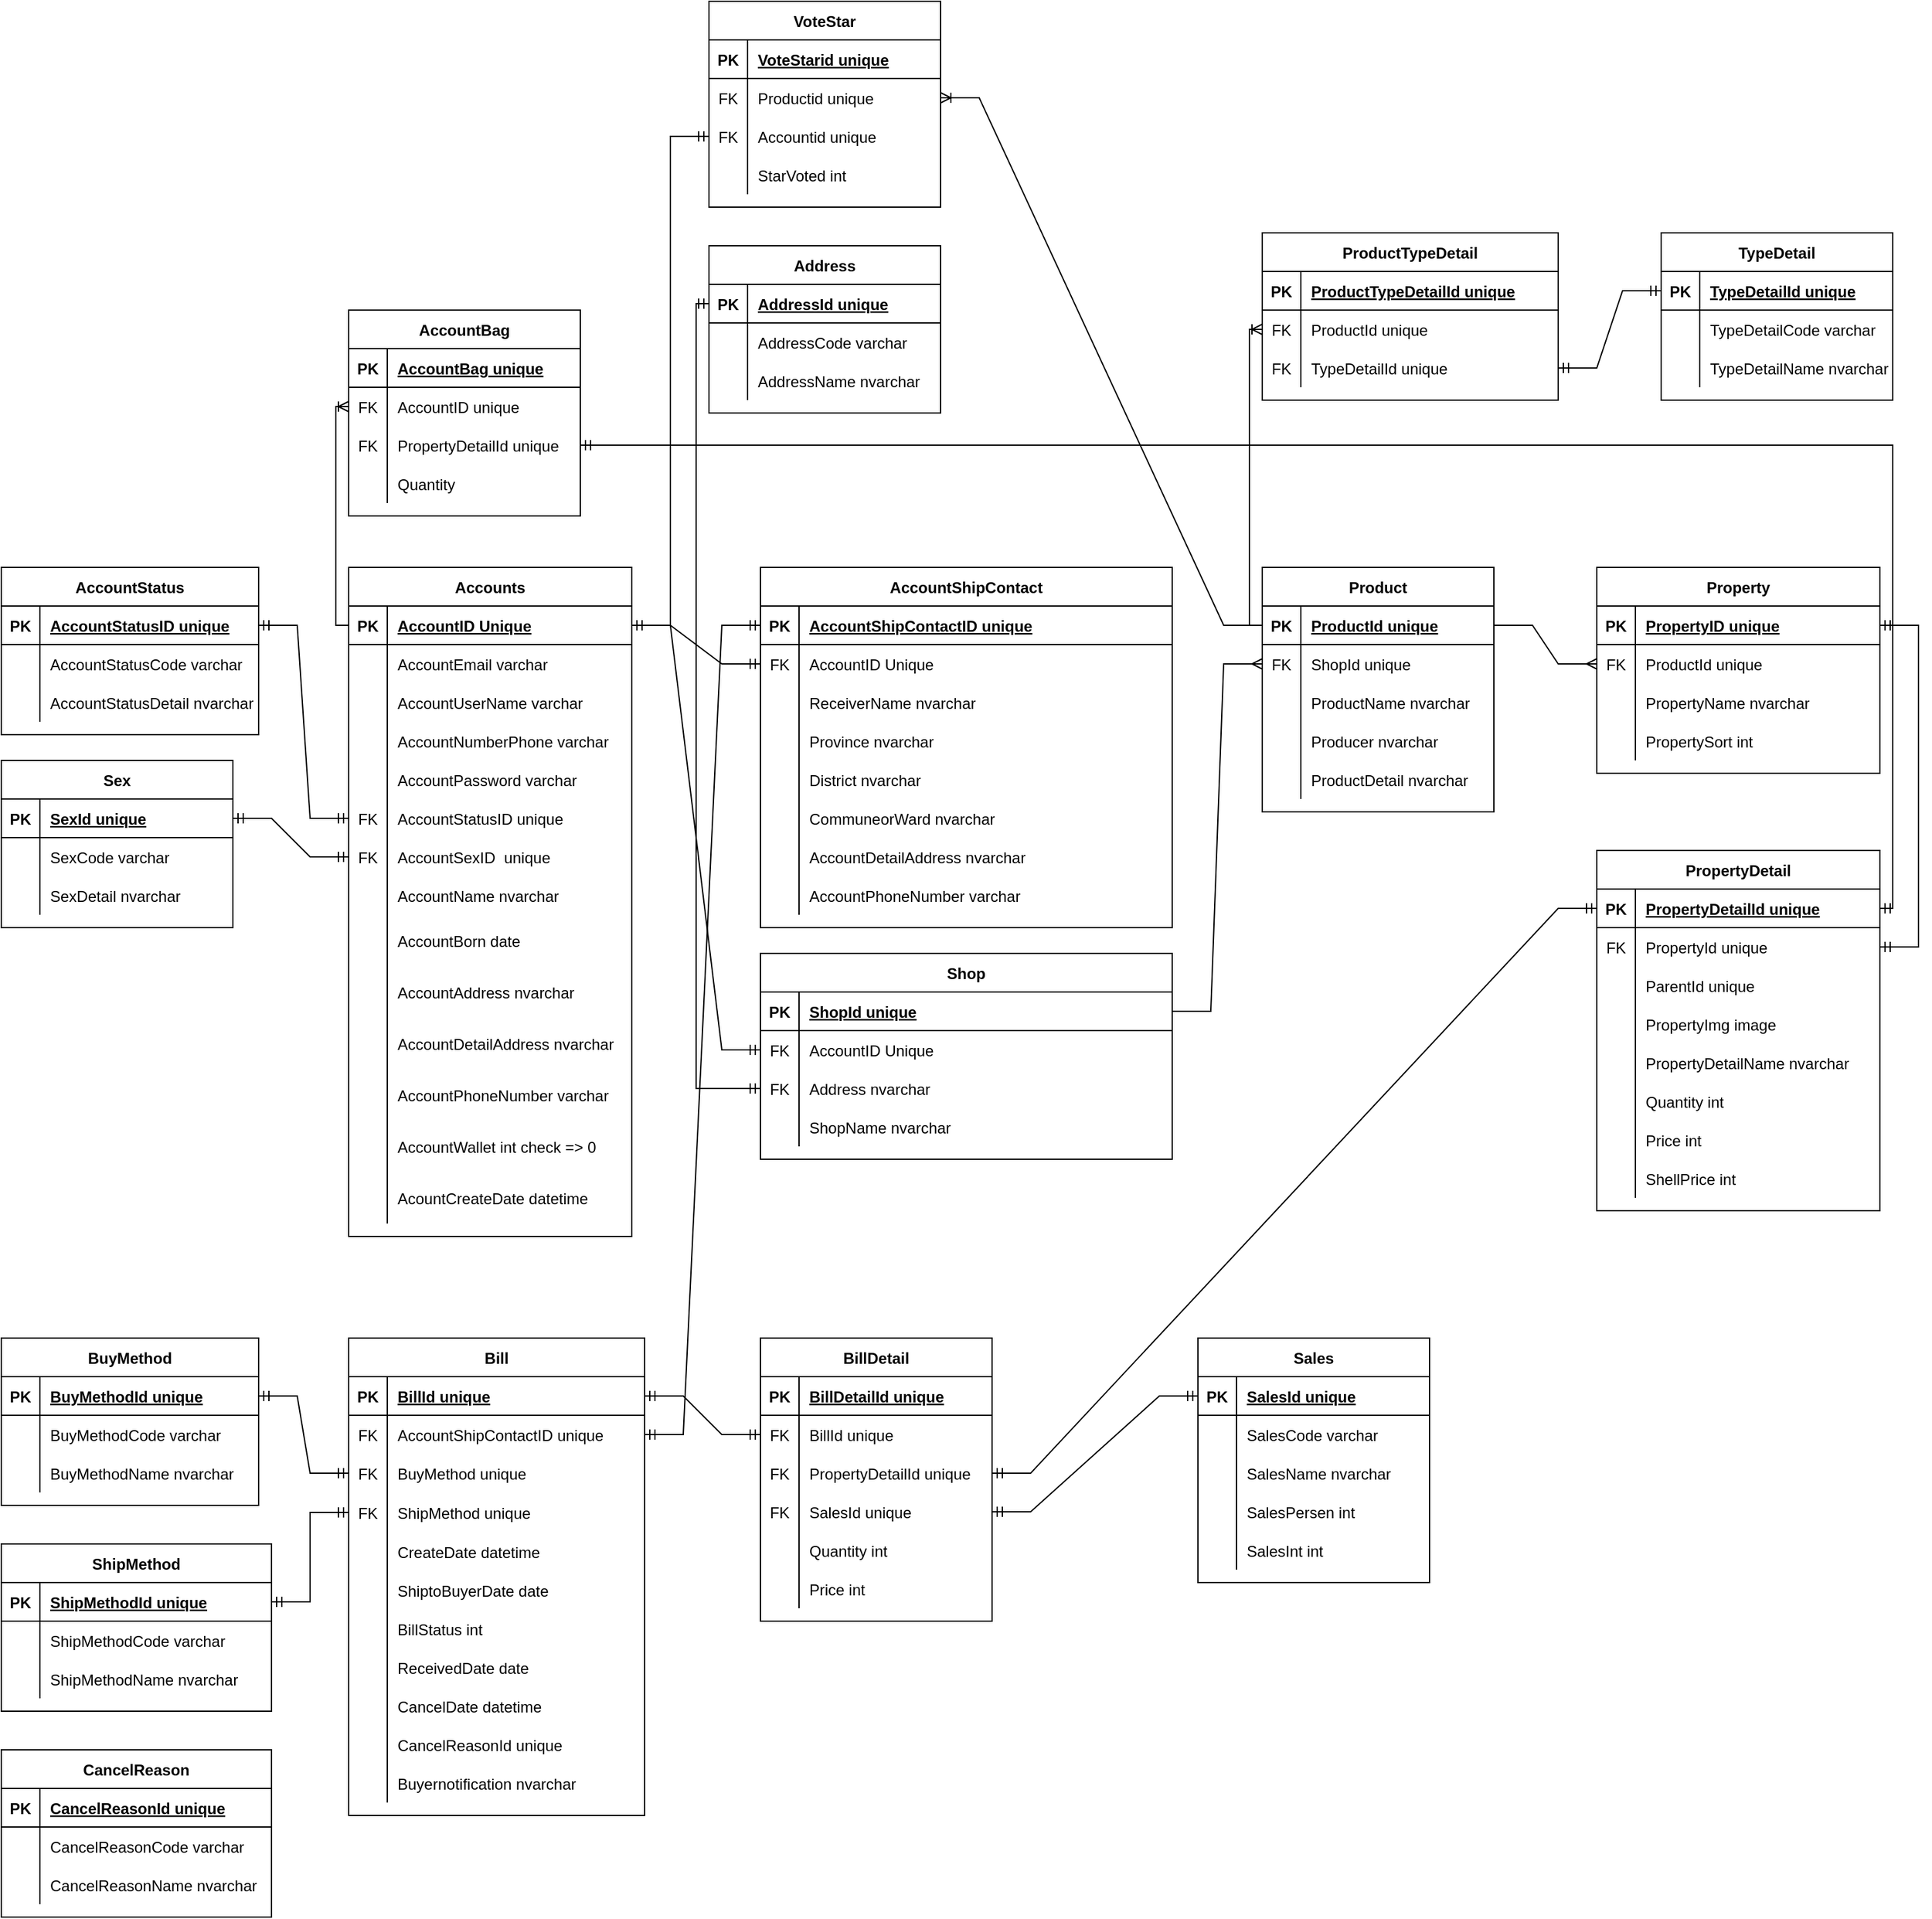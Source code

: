 <mxfile version="20.0.3" type="device"><diagram id="Xt1zcZfGkT2QBo5s5HIg" name="Page-1"><mxGraphModel dx="1041" dy="1607" grid="1" gridSize="10" guides="1" tooltips="1" connect="1" arrows="1" fold="1" page="1" pageScale="1" pageWidth="827" pageHeight="1169" math="0" shadow="0"><root><mxCell id="0"/><mxCell id="1" parent="0"/><mxCell id="KCbA7HzbMCmzlDTBwC-C-1" value="Accounts" style="shape=table;startSize=30;container=1;collapsible=1;childLayout=tableLayout;fixedRows=1;rowLines=0;fontStyle=1;align=center;resizeLast=1;" parent="1" vertex="1"><mxGeometry x="280" y="120" width="220" height="520" as="geometry"/></mxCell><mxCell id="KCbA7HzbMCmzlDTBwC-C-2" value="" style="shape=tableRow;horizontal=0;startSize=0;swimlaneHead=0;swimlaneBody=0;fillColor=none;collapsible=0;dropTarget=0;points=[[0,0.5],[1,0.5]];portConstraint=eastwest;top=0;left=0;right=0;bottom=1;" parent="KCbA7HzbMCmzlDTBwC-C-1" vertex="1"><mxGeometry y="30" width="220" height="30" as="geometry"/></mxCell><mxCell id="KCbA7HzbMCmzlDTBwC-C-3" value="PK" style="shape=partialRectangle;connectable=0;fillColor=none;top=0;left=0;bottom=0;right=0;fontStyle=1;overflow=hidden;" parent="KCbA7HzbMCmzlDTBwC-C-2" vertex="1"><mxGeometry width="30" height="30" as="geometry"><mxRectangle width="30" height="30" as="alternateBounds"/></mxGeometry></mxCell><mxCell id="KCbA7HzbMCmzlDTBwC-C-4" value="AccountID Unique" style="shape=partialRectangle;connectable=0;fillColor=none;top=0;left=0;bottom=0;right=0;align=left;spacingLeft=6;fontStyle=5;overflow=hidden;" parent="KCbA7HzbMCmzlDTBwC-C-2" vertex="1"><mxGeometry x="30" width="190" height="30" as="geometry"><mxRectangle width="190" height="30" as="alternateBounds"/></mxGeometry></mxCell><mxCell id="KCbA7HzbMCmzlDTBwC-C-5" value="" style="shape=tableRow;horizontal=0;startSize=0;swimlaneHead=0;swimlaneBody=0;fillColor=none;collapsible=0;dropTarget=0;points=[[0,0.5],[1,0.5]];portConstraint=eastwest;top=0;left=0;right=0;bottom=0;" parent="KCbA7HzbMCmzlDTBwC-C-1" vertex="1"><mxGeometry y="60" width="220" height="30" as="geometry"/></mxCell><mxCell id="KCbA7HzbMCmzlDTBwC-C-6" value="" style="shape=partialRectangle;connectable=0;fillColor=none;top=0;left=0;bottom=0;right=0;editable=1;overflow=hidden;" parent="KCbA7HzbMCmzlDTBwC-C-5" vertex="1"><mxGeometry width="30" height="30" as="geometry"><mxRectangle width="30" height="30" as="alternateBounds"/></mxGeometry></mxCell><mxCell id="KCbA7HzbMCmzlDTBwC-C-7" value="AccountEmail varchar" style="shape=partialRectangle;connectable=0;fillColor=none;top=0;left=0;bottom=0;right=0;align=left;spacingLeft=6;overflow=hidden;" parent="KCbA7HzbMCmzlDTBwC-C-5" vertex="1"><mxGeometry x="30" width="190" height="30" as="geometry"><mxRectangle width="190" height="30" as="alternateBounds"/></mxGeometry></mxCell><mxCell id="KCbA7HzbMCmzlDTBwC-C-8" value="" style="shape=tableRow;horizontal=0;startSize=0;swimlaneHead=0;swimlaneBody=0;fillColor=none;collapsible=0;dropTarget=0;points=[[0,0.5],[1,0.5]];portConstraint=eastwest;top=0;left=0;right=0;bottom=0;" parent="KCbA7HzbMCmzlDTBwC-C-1" vertex="1"><mxGeometry y="90" width="220" height="30" as="geometry"/></mxCell><mxCell id="KCbA7HzbMCmzlDTBwC-C-9" value="" style="shape=partialRectangle;connectable=0;fillColor=none;top=0;left=0;bottom=0;right=0;editable=1;overflow=hidden;" parent="KCbA7HzbMCmzlDTBwC-C-8" vertex="1"><mxGeometry width="30" height="30" as="geometry"><mxRectangle width="30" height="30" as="alternateBounds"/></mxGeometry></mxCell><mxCell id="KCbA7HzbMCmzlDTBwC-C-10" value="AccountUserName varchar" style="shape=partialRectangle;connectable=0;fillColor=none;top=0;left=0;bottom=0;right=0;align=left;spacingLeft=6;overflow=hidden;" parent="KCbA7HzbMCmzlDTBwC-C-8" vertex="1"><mxGeometry x="30" width="190" height="30" as="geometry"><mxRectangle width="190" height="30" as="alternateBounds"/></mxGeometry></mxCell><mxCell id="KCbA7HzbMCmzlDTBwC-C-11" value="" style="shape=tableRow;horizontal=0;startSize=0;swimlaneHead=0;swimlaneBody=0;fillColor=none;collapsible=0;dropTarget=0;points=[[0,0.5],[1,0.5]];portConstraint=eastwest;top=0;left=0;right=0;bottom=0;" parent="KCbA7HzbMCmzlDTBwC-C-1" vertex="1"><mxGeometry y="120" width="220" height="30" as="geometry"/></mxCell><mxCell id="KCbA7HzbMCmzlDTBwC-C-12" value="" style="shape=partialRectangle;connectable=0;fillColor=none;top=0;left=0;bottom=0;right=0;editable=1;overflow=hidden;" parent="KCbA7HzbMCmzlDTBwC-C-11" vertex="1"><mxGeometry width="30" height="30" as="geometry"><mxRectangle width="30" height="30" as="alternateBounds"/></mxGeometry></mxCell><mxCell id="KCbA7HzbMCmzlDTBwC-C-13" value="AccountNumberPhone varchar" style="shape=partialRectangle;connectable=0;fillColor=none;top=0;left=0;bottom=0;right=0;align=left;spacingLeft=6;overflow=hidden;" parent="KCbA7HzbMCmzlDTBwC-C-11" vertex="1"><mxGeometry x="30" width="190" height="30" as="geometry"><mxRectangle width="190" height="30" as="alternateBounds"/></mxGeometry></mxCell><mxCell id="KCbA7HzbMCmzlDTBwC-C-14" value="" style="shape=tableRow;horizontal=0;startSize=0;swimlaneHead=0;swimlaneBody=0;fillColor=none;collapsible=0;dropTarget=0;points=[[0,0.5],[1,0.5]];portConstraint=eastwest;top=0;left=0;right=0;bottom=0;" parent="KCbA7HzbMCmzlDTBwC-C-1" vertex="1"><mxGeometry y="150" width="220" height="30" as="geometry"/></mxCell><mxCell id="KCbA7HzbMCmzlDTBwC-C-15" value="" style="shape=partialRectangle;connectable=0;fillColor=none;top=0;left=0;bottom=0;right=0;editable=1;overflow=hidden;" parent="KCbA7HzbMCmzlDTBwC-C-14" vertex="1"><mxGeometry width="30" height="30" as="geometry"><mxRectangle width="30" height="30" as="alternateBounds"/></mxGeometry></mxCell><mxCell id="KCbA7HzbMCmzlDTBwC-C-16" value="AccountPassword varchar" style="shape=partialRectangle;connectable=0;fillColor=none;top=0;left=0;bottom=0;right=0;align=left;spacingLeft=6;overflow=hidden;" parent="KCbA7HzbMCmzlDTBwC-C-14" vertex="1"><mxGeometry x="30" width="190" height="30" as="geometry"><mxRectangle width="190" height="30" as="alternateBounds"/></mxGeometry></mxCell><mxCell id="KCbA7HzbMCmzlDTBwC-C-17" value="" style="shape=tableRow;horizontal=0;startSize=0;swimlaneHead=0;swimlaneBody=0;fillColor=none;collapsible=0;dropTarget=0;points=[[0,0.5],[1,0.5]];portConstraint=eastwest;top=0;left=0;right=0;bottom=0;" parent="KCbA7HzbMCmzlDTBwC-C-1" vertex="1"><mxGeometry y="180" width="220" height="30" as="geometry"/></mxCell><mxCell id="KCbA7HzbMCmzlDTBwC-C-18" value="FK" style="shape=partialRectangle;connectable=0;fillColor=none;top=0;left=0;bottom=0;right=0;editable=1;overflow=hidden;" parent="KCbA7HzbMCmzlDTBwC-C-17" vertex="1"><mxGeometry width="30" height="30" as="geometry"><mxRectangle width="30" height="30" as="alternateBounds"/></mxGeometry></mxCell><mxCell id="KCbA7HzbMCmzlDTBwC-C-19" value="AccountStatusID unique" style="shape=partialRectangle;connectable=0;fillColor=none;top=0;left=0;bottom=0;right=0;align=left;spacingLeft=6;overflow=hidden;" parent="KCbA7HzbMCmzlDTBwC-C-17" vertex="1"><mxGeometry x="30" width="190" height="30" as="geometry"><mxRectangle width="190" height="30" as="alternateBounds"/></mxGeometry></mxCell><mxCell id="KCbA7HzbMCmzlDTBwC-C-23" value="" style="shape=tableRow;horizontal=0;startSize=0;swimlaneHead=0;swimlaneBody=0;fillColor=none;collapsible=0;dropTarget=0;points=[[0,0.5],[1,0.5]];portConstraint=eastwest;top=0;left=0;right=0;bottom=0;" parent="KCbA7HzbMCmzlDTBwC-C-1" vertex="1"><mxGeometry y="210" width="220" height="30" as="geometry"/></mxCell><mxCell id="KCbA7HzbMCmzlDTBwC-C-24" value="FK" style="shape=partialRectangle;connectable=0;fillColor=none;top=0;left=0;bottom=0;right=0;editable=1;overflow=hidden;" parent="KCbA7HzbMCmzlDTBwC-C-23" vertex="1"><mxGeometry width="30" height="30" as="geometry"><mxRectangle width="30" height="30" as="alternateBounds"/></mxGeometry></mxCell><mxCell id="KCbA7HzbMCmzlDTBwC-C-25" value="AccountSexID  unique" style="shape=partialRectangle;connectable=0;fillColor=none;top=0;left=0;bottom=0;right=0;align=left;spacingLeft=6;overflow=hidden;" parent="KCbA7HzbMCmzlDTBwC-C-23" vertex="1"><mxGeometry x="30" width="190" height="30" as="geometry"><mxRectangle width="190" height="30" as="alternateBounds"/></mxGeometry></mxCell><mxCell id="KCbA7HzbMCmzlDTBwC-C-20" value="" style="shape=tableRow;horizontal=0;startSize=0;swimlaneHead=0;swimlaneBody=0;fillColor=none;collapsible=0;dropTarget=0;points=[[0,0.5],[1,0.5]];portConstraint=eastwest;top=0;left=0;right=0;bottom=0;" parent="KCbA7HzbMCmzlDTBwC-C-1" vertex="1"><mxGeometry y="240" width="220" height="30" as="geometry"/></mxCell><mxCell id="KCbA7HzbMCmzlDTBwC-C-21" value="" style="shape=partialRectangle;connectable=0;fillColor=none;top=0;left=0;bottom=0;right=0;editable=1;overflow=hidden;" parent="KCbA7HzbMCmzlDTBwC-C-20" vertex="1"><mxGeometry width="30" height="30" as="geometry"><mxRectangle width="30" height="30" as="alternateBounds"/></mxGeometry></mxCell><mxCell id="KCbA7HzbMCmzlDTBwC-C-22" value="AccountName nvarchar" style="shape=partialRectangle;connectable=0;fillColor=none;top=0;left=0;bottom=0;right=0;align=left;spacingLeft=6;overflow=hidden;" parent="KCbA7HzbMCmzlDTBwC-C-20" vertex="1"><mxGeometry x="30" width="190" height="30" as="geometry"><mxRectangle width="190" height="30" as="alternateBounds"/></mxGeometry></mxCell><mxCell id="KCbA7HzbMCmzlDTBwC-C-26" value="" style="shape=tableRow;horizontal=0;startSize=0;swimlaneHead=0;swimlaneBody=0;fillColor=none;collapsible=0;dropTarget=0;points=[[0,0.5],[1,0.5]];portConstraint=eastwest;top=0;left=0;right=0;bottom=0;" parent="KCbA7HzbMCmzlDTBwC-C-1" vertex="1"><mxGeometry y="270" width="220" height="40" as="geometry"/></mxCell><mxCell id="KCbA7HzbMCmzlDTBwC-C-27" value="" style="shape=partialRectangle;connectable=0;fillColor=none;top=0;left=0;bottom=0;right=0;editable=1;overflow=hidden;" parent="KCbA7HzbMCmzlDTBwC-C-26" vertex="1"><mxGeometry width="30" height="40" as="geometry"><mxRectangle width="30" height="40" as="alternateBounds"/></mxGeometry></mxCell><mxCell id="KCbA7HzbMCmzlDTBwC-C-28" value="AccountBorn date" style="shape=partialRectangle;connectable=0;fillColor=none;top=0;left=0;bottom=0;right=0;align=left;spacingLeft=6;overflow=hidden;" parent="KCbA7HzbMCmzlDTBwC-C-26" vertex="1"><mxGeometry x="30" width="190" height="40" as="geometry"><mxRectangle width="190" height="40" as="alternateBounds"/></mxGeometry></mxCell><mxCell id="KCbA7HzbMCmzlDTBwC-C-139" value="" style="shape=tableRow;horizontal=0;startSize=0;swimlaneHead=0;swimlaneBody=0;fillColor=none;collapsible=0;dropTarget=0;points=[[0,0.5],[1,0.5]];portConstraint=eastwest;top=0;left=0;right=0;bottom=0;" parent="KCbA7HzbMCmzlDTBwC-C-1" vertex="1"><mxGeometry y="310" width="220" height="40" as="geometry"/></mxCell><mxCell id="KCbA7HzbMCmzlDTBwC-C-140" value="" style="shape=partialRectangle;connectable=0;fillColor=none;top=0;left=0;bottom=0;right=0;editable=1;overflow=hidden;" parent="KCbA7HzbMCmzlDTBwC-C-139" vertex="1"><mxGeometry width="30" height="40" as="geometry"><mxRectangle width="30" height="40" as="alternateBounds"/></mxGeometry></mxCell><mxCell id="KCbA7HzbMCmzlDTBwC-C-141" value="AccountAddress nvarchar" style="shape=partialRectangle;connectable=0;fillColor=none;top=0;left=0;bottom=0;right=0;align=left;spacingLeft=6;overflow=hidden;" parent="KCbA7HzbMCmzlDTBwC-C-139" vertex="1"><mxGeometry x="30" width="190" height="40" as="geometry"><mxRectangle width="190" height="40" as="alternateBounds"/></mxGeometry></mxCell><mxCell id="KCbA7HzbMCmzlDTBwC-C-148" value="" style="shape=tableRow;horizontal=0;startSize=0;swimlaneHead=0;swimlaneBody=0;fillColor=none;collapsible=0;dropTarget=0;points=[[0,0.5],[1,0.5]];portConstraint=eastwest;top=0;left=0;right=0;bottom=0;" parent="KCbA7HzbMCmzlDTBwC-C-1" vertex="1"><mxGeometry y="350" width="220" height="40" as="geometry"/></mxCell><mxCell id="KCbA7HzbMCmzlDTBwC-C-149" value="" style="shape=partialRectangle;connectable=0;fillColor=none;top=0;left=0;bottom=0;right=0;editable=1;overflow=hidden;" parent="KCbA7HzbMCmzlDTBwC-C-148" vertex="1"><mxGeometry width="30" height="40" as="geometry"><mxRectangle width="30" height="40" as="alternateBounds"/></mxGeometry></mxCell><mxCell id="KCbA7HzbMCmzlDTBwC-C-150" value="AccountDetailAddress nvarchar" style="shape=partialRectangle;connectable=0;fillColor=none;top=0;left=0;bottom=0;right=0;align=left;spacingLeft=6;overflow=hidden;" parent="KCbA7HzbMCmzlDTBwC-C-148" vertex="1"><mxGeometry x="30" width="190" height="40" as="geometry"><mxRectangle width="190" height="40" as="alternateBounds"/></mxGeometry></mxCell><mxCell id="KCbA7HzbMCmzlDTBwC-C-151" value="" style="shape=tableRow;horizontal=0;startSize=0;swimlaneHead=0;swimlaneBody=0;fillColor=none;collapsible=0;dropTarget=0;points=[[0,0.5],[1,0.5]];portConstraint=eastwest;top=0;left=0;right=0;bottom=0;" parent="KCbA7HzbMCmzlDTBwC-C-1" vertex="1"><mxGeometry y="390" width="220" height="40" as="geometry"/></mxCell><mxCell id="KCbA7HzbMCmzlDTBwC-C-152" value="" style="shape=partialRectangle;connectable=0;fillColor=none;top=0;left=0;bottom=0;right=0;editable=1;overflow=hidden;" parent="KCbA7HzbMCmzlDTBwC-C-151" vertex="1"><mxGeometry width="30" height="40" as="geometry"><mxRectangle width="30" height="40" as="alternateBounds"/></mxGeometry></mxCell><mxCell id="KCbA7HzbMCmzlDTBwC-C-153" value="AccountPhoneNumber varchar" style="shape=partialRectangle;connectable=0;fillColor=none;top=0;left=0;bottom=0;right=0;align=left;spacingLeft=6;overflow=hidden;" parent="KCbA7HzbMCmzlDTBwC-C-151" vertex="1"><mxGeometry x="30" width="190" height="40" as="geometry"><mxRectangle width="190" height="40" as="alternateBounds"/></mxGeometry></mxCell><mxCell id="KCbA7HzbMCmzlDTBwC-C-167" value="" style="shape=tableRow;horizontal=0;startSize=0;swimlaneHead=0;swimlaneBody=0;fillColor=none;collapsible=0;dropTarget=0;points=[[0,0.5],[1,0.5]];portConstraint=eastwest;top=0;left=0;right=0;bottom=0;" parent="KCbA7HzbMCmzlDTBwC-C-1" vertex="1"><mxGeometry y="430" width="220" height="40" as="geometry"/></mxCell><mxCell id="KCbA7HzbMCmzlDTBwC-C-168" value="" style="shape=partialRectangle;connectable=0;fillColor=none;top=0;left=0;bottom=0;right=0;editable=1;overflow=hidden;" parent="KCbA7HzbMCmzlDTBwC-C-167" vertex="1"><mxGeometry width="30" height="40" as="geometry"><mxRectangle width="30" height="40" as="alternateBounds"/></mxGeometry></mxCell><mxCell id="KCbA7HzbMCmzlDTBwC-C-169" value="AccountWallet int check =&gt; 0" style="shape=partialRectangle;connectable=0;fillColor=none;top=0;left=0;bottom=0;right=0;align=left;spacingLeft=6;overflow=hidden;" parent="KCbA7HzbMCmzlDTBwC-C-167" vertex="1"><mxGeometry x="30" width="190" height="40" as="geometry"><mxRectangle width="190" height="40" as="alternateBounds"/></mxGeometry></mxCell><mxCell id="bb-lMNaZIaEiEKUE67bD-21" style="shape=tableRow;horizontal=0;startSize=0;swimlaneHead=0;swimlaneBody=0;fillColor=none;collapsible=0;dropTarget=0;points=[[0,0.5],[1,0.5]];portConstraint=eastwest;top=0;left=0;right=0;bottom=0;" parent="KCbA7HzbMCmzlDTBwC-C-1" vertex="1"><mxGeometry y="470" width="220" height="40" as="geometry"/></mxCell><mxCell id="bb-lMNaZIaEiEKUE67bD-22" style="shape=partialRectangle;connectable=0;fillColor=none;top=0;left=0;bottom=0;right=0;editable=1;overflow=hidden;" parent="bb-lMNaZIaEiEKUE67bD-21" vertex="1"><mxGeometry width="30" height="40" as="geometry"><mxRectangle width="30" height="40" as="alternateBounds"/></mxGeometry></mxCell><mxCell id="bb-lMNaZIaEiEKUE67bD-23" value="AcountCreateDate datetime" style="shape=partialRectangle;connectable=0;fillColor=none;top=0;left=0;bottom=0;right=0;align=left;spacingLeft=6;overflow=hidden;" parent="bb-lMNaZIaEiEKUE67bD-21" vertex="1"><mxGeometry x="30" width="190" height="40" as="geometry"><mxRectangle width="190" height="40" as="alternateBounds"/></mxGeometry></mxCell><mxCell id="KCbA7HzbMCmzlDTBwC-C-35" value="AccountShipContact" style="shape=table;startSize=30;container=1;collapsible=1;childLayout=tableLayout;fixedRows=1;rowLines=0;fontStyle=1;align=center;resizeLast=1;" parent="1" vertex="1"><mxGeometry x="600" y="120" width="320" height="280" as="geometry"/></mxCell><mxCell id="KCbA7HzbMCmzlDTBwC-C-36" value="" style="shape=tableRow;horizontal=0;startSize=0;swimlaneHead=0;swimlaneBody=0;fillColor=none;collapsible=0;dropTarget=0;points=[[0,0.5],[1,0.5]];portConstraint=eastwest;top=0;left=0;right=0;bottom=1;" parent="KCbA7HzbMCmzlDTBwC-C-35" vertex="1"><mxGeometry y="30" width="320" height="30" as="geometry"/></mxCell><mxCell id="KCbA7HzbMCmzlDTBwC-C-37" value="PK" style="shape=partialRectangle;connectable=0;fillColor=none;top=0;left=0;bottom=0;right=0;fontStyle=1;overflow=hidden;" parent="KCbA7HzbMCmzlDTBwC-C-36" vertex="1"><mxGeometry width="30" height="30" as="geometry"><mxRectangle width="30" height="30" as="alternateBounds"/></mxGeometry></mxCell><mxCell id="KCbA7HzbMCmzlDTBwC-C-38" value="AccountShipContactID unique" style="shape=partialRectangle;connectable=0;fillColor=none;top=0;left=0;bottom=0;right=0;align=left;spacingLeft=6;fontStyle=5;overflow=hidden;" parent="KCbA7HzbMCmzlDTBwC-C-36" vertex="1"><mxGeometry x="30" width="290" height="30" as="geometry"><mxRectangle width="290" height="30" as="alternateBounds"/></mxGeometry></mxCell><mxCell id="KCbA7HzbMCmzlDTBwC-C-39" value="" style="shape=tableRow;horizontal=0;startSize=0;swimlaneHead=0;swimlaneBody=0;fillColor=none;collapsible=0;dropTarget=0;points=[[0,0.5],[1,0.5]];portConstraint=eastwest;top=0;left=0;right=0;bottom=0;" parent="KCbA7HzbMCmzlDTBwC-C-35" vertex="1"><mxGeometry y="60" width="320" height="30" as="geometry"/></mxCell><mxCell id="KCbA7HzbMCmzlDTBwC-C-40" value="FK" style="shape=partialRectangle;connectable=0;fillColor=none;top=0;left=0;bottom=0;right=0;editable=1;overflow=hidden;" parent="KCbA7HzbMCmzlDTBwC-C-39" vertex="1"><mxGeometry width="30" height="30" as="geometry"><mxRectangle width="30" height="30" as="alternateBounds"/></mxGeometry></mxCell><mxCell id="KCbA7HzbMCmzlDTBwC-C-41" value="AccountID Unique" style="shape=partialRectangle;connectable=0;fillColor=none;top=0;left=0;bottom=0;right=0;align=left;spacingLeft=6;overflow=hidden;" parent="KCbA7HzbMCmzlDTBwC-C-39" vertex="1"><mxGeometry x="30" width="290" height="30" as="geometry"><mxRectangle width="290" height="30" as="alternateBounds"/></mxGeometry></mxCell><mxCell id="KCbA7HzbMCmzlDTBwC-C-106" value="" style="shape=tableRow;horizontal=0;startSize=0;swimlaneHead=0;swimlaneBody=0;fillColor=none;collapsible=0;dropTarget=0;points=[[0,0.5],[1,0.5]];portConstraint=eastwest;top=0;left=0;right=0;bottom=0;" parent="KCbA7HzbMCmzlDTBwC-C-35" vertex="1"><mxGeometry y="90" width="320" height="30" as="geometry"/></mxCell><mxCell id="KCbA7HzbMCmzlDTBwC-C-107" value="" style="shape=partialRectangle;connectable=0;fillColor=none;top=0;left=0;bottom=0;right=0;editable=1;overflow=hidden;" parent="KCbA7HzbMCmzlDTBwC-C-106" vertex="1"><mxGeometry width="30" height="30" as="geometry"><mxRectangle width="30" height="30" as="alternateBounds"/></mxGeometry></mxCell><mxCell id="KCbA7HzbMCmzlDTBwC-C-108" value="ReceiverName nvarchar" style="shape=partialRectangle;connectable=0;fillColor=none;top=0;left=0;bottom=0;right=0;align=left;spacingLeft=6;overflow=hidden;" parent="KCbA7HzbMCmzlDTBwC-C-106" vertex="1"><mxGeometry x="30" width="290" height="30" as="geometry"><mxRectangle width="290" height="30" as="alternateBounds"/></mxGeometry></mxCell><mxCell id="KCbA7HzbMCmzlDTBwC-C-42" value="" style="shape=tableRow;horizontal=0;startSize=0;swimlaneHead=0;swimlaneBody=0;fillColor=none;collapsible=0;dropTarget=0;points=[[0,0.5],[1,0.5]];portConstraint=eastwest;top=0;left=0;right=0;bottom=0;" parent="KCbA7HzbMCmzlDTBwC-C-35" vertex="1"><mxGeometry y="120" width="320" height="30" as="geometry"/></mxCell><mxCell id="KCbA7HzbMCmzlDTBwC-C-43" value="" style="shape=partialRectangle;connectable=0;fillColor=none;top=0;left=0;bottom=0;right=0;editable=1;overflow=hidden;" parent="KCbA7HzbMCmzlDTBwC-C-42" vertex="1"><mxGeometry width="30" height="30" as="geometry"><mxRectangle width="30" height="30" as="alternateBounds"/></mxGeometry></mxCell><mxCell id="KCbA7HzbMCmzlDTBwC-C-44" value="Province nvarchar" style="shape=partialRectangle;connectable=0;fillColor=none;top=0;left=0;bottom=0;right=0;align=left;spacingLeft=6;overflow=hidden;" parent="KCbA7HzbMCmzlDTBwC-C-42" vertex="1"><mxGeometry x="30" width="290" height="30" as="geometry"><mxRectangle width="290" height="30" as="alternateBounds"/></mxGeometry></mxCell><mxCell id="KCbA7HzbMCmzlDTBwC-C-45" value="" style="shape=tableRow;horizontal=0;startSize=0;swimlaneHead=0;swimlaneBody=0;fillColor=none;collapsible=0;dropTarget=0;points=[[0,0.5],[1,0.5]];portConstraint=eastwest;top=0;left=0;right=0;bottom=0;" parent="KCbA7HzbMCmzlDTBwC-C-35" vertex="1"><mxGeometry y="150" width="320" height="30" as="geometry"/></mxCell><mxCell id="KCbA7HzbMCmzlDTBwC-C-46" value="" style="shape=partialRectangle;connectable=0;fillColor=none;top=0;left=0;bottom=0;right=0;editable=1;overflow=hidden;" parent="KCbA7HzbMCmzlDTBwC-C-45" vertex="1"><mxGeometry width="30" height="30" as="geometry"><mxRectangle width="30" height="30" as="alternateBounds"/></mxGeometry></mxCell><mxCell id="KCbA7HzbMCmzlDTBwC-C-47" value="District nvarchar" style="shape=partialRectangle;connectable=0;fillColor=none;top=0;left=0;bottom=0;right=0;align=left;spacingLeft=6;overflow=hidden;" parent="KCbA7HzbMCmzlDTBwC-C-45" vertex="1"><mxGeometry x="30" width="290" height="30" as="geometry"><mxRectangle width="290" height="30" as="alternateBounds"/></mxGeometry></mxCell><mxCell id="KCbA7HzbMCmzlDTBwC-C-48" value="" style="shape=tableRow;horizontal=0;startSize=0;swimlaneHead=0;swimlaneBody=0;fillColor=none;collapsible=0;dropTarget=0;points=[[0,0.5],[1,0.5]];portConstraint=eastwest;top=0;left=0;right=0;bottom=0;" parent="KCbA7HzbMCmzlDTBwC-C-35" vertex="1"><mxGeometry y="180" width="320" height="30" as="geometry"/></mxCell><mxCell id="KCbA7HzbMCmzlDTBwC-C-49" value="" style="shape=partialRectangle;connectable=0;fillColor=none;top=0;left=0;bottom=0;right=0;editable=1;overflow=hidden;" parent="KCbA7HzbMCmzlDTBwC-C-48" vertex="1"><mxGeometry width="30" height="30" as="geometry"><mxRectangle width="30" height="30" as="alternateBounds"/></mxGeometry></mxCell><mxCell id="KCbA7HzbMCmzlDTBwC-C-50" value="CommuneorWard nvarchar" style="shape=partialRectangle;connectable=0;fillColor=none;top=0;left=0;bottom=0;right=0;align=left;spacingLeft=6;overflow=hidden;" parent="KCbA7HzbMCmzlDTBwC-C-48" vertex="1"><mxGeometry x="30" width="290" height="30" as="geometry"><mxRectangle width="290" height="30" as="alternateBounds"/></mxGeometry></mxCell><mxCell id="KCbA7HzbMCmzlDTBwC-C-51" value="" style="shape=tableRow;horizontal=0;startSize=0;swimlaneHead=0;swimlaneBody=0;fillColor=none;collapsible=0;dropTarget=0;points=[[0,0.5],[1,0.5]];portConstraint=eastwest;top=0;left=0;right=0;bottom=0;" parent="KCbA7HzbMCmzlDTBwC-C-35" vertex="1"><mxGeometry y="210" width="320" height="30" as="geometry"/></mxCell><mxCell id="KCbA7HzbMCmzlDTBwC-C-52" value="" style="shape=partialRectangle;connectable=0;fillColor=none;top=0;left=0;bottom=0;right=0;editable=1;overflow=hidden;" parent="KCbA7HzbMCmzlDTBwC-C-51" vertex="1"><mxGeometry width="30" height="30" as="geometry"><mxRectangle width="30" height="30" as="alternateBounds"/></mxGeometry></mxCell><mxCell id="KCbA7HzbMCmzlDTBwC-C-53" value="AccountDetailAddress nvarchar" style="shape=partialRectangle;connectable=0;fillColor=none;top=0;left=0;bottom=0;right=0;align=left;spacingLeft=6;overflow=hidden;" parent="KCbA7HzbMCmzlDTBwC-C-51" vertex="1"><mxGeometry x="30" width="290" height="30" as="geometry"><mxRectangle width="290" height="30" as="alternateBounds"/></mxGeometry></mxCell><mxCell id="KCbA7HzbMCmzlDTBwC-C-103" value="" style="shape=tableRow;horizontal=0;startSize=0;swimlaneHead=0;swimlaneBody=0;fillColor=none;collapsible=0;dropTarget=0;points=[[0,0.5],[1,0.5]];portConstraint=eastwest;top=0;left=0;right=0;bottom=0;" parent="KCbA7HzbMCmzlDTBwC-C-35" vertex="1"><mxGeometry y="240" width="320" height="30" as="geometry"/></mxCell><mxCell id="KCbA7HzbMCmzlDTBwC-C-104" value="" style="shape=partialRectangle;connectable=0;fillColor=none;top=0;left=0;bottom=0;right=0;editable=1;overflow=hidden;" parent="KCbA7HzbMCmzlDTBwC-C-103" vertex="1"><mxGeometry width="30" height="30" as="geometry"><mxRectangle width="30" height="30" as="alternateBounds"/></mxGeometry></mxCell><mxCell id="KCbA7HzbMCmzlDTBwC-C-105" value="AccountPhoneNumber varchar" style="shape=partialRectangle;connectable=0;fillColor=none;top=0;left=0;bottom=0;right=0;align=left;spacingLeft=6;overflow=hidden;" parent="KCbA7HzbMCmzlDTBwC-C-103" vertex="1"><mxGeometry x="30" width="290" height="30" as="geometry"><mxRectangle width="290" height="30" as="alternateBounds"/></mxGeometry></mxCell><mxCell id="KCbA7HzbMCmzlDTBwC-C-54" value="" style="edgeStyle=entityRelationEdgeStyle;fontSize=12;html=1;endArrow=ERmandOne;startArrow=ERmandOne;rounded=0;entryX=0;entryY=0.5;entryDx=0;entryDy=0;exitX=1;exitY=0.5;exitDx=0;exitDy=0;" parent="1" source="KCbA7HzbMCmzlDTBwC-C-2" target="KCbA7HzbMCmzlDTBwC-C-39" edge="1"><mxGeometry width="100" height="100" relative="1" as="geometry"><mxPoint x="520" y="380" as="sourcePoint"/><mxPoint x="620" y="280" as="targetPoint"/></mxGeometry></mxCell><mxCell id="KCbA7HzbMCmzlDTBwC-C-58" value="Sex" style="shape=table;startSize=30;container=1;collapsible=1;childLayout=tableLayout;fixedRows=1;rowLines=0;fontStyle=1;align=center;resizeLast=1;" parent="1" vertex="1"><mxGeometry x="10" y="270" width="180" height="130" as="geometry"/></mxCell><mxCell id="KCbA7HzbMCmzlDTBwC-C-59" value="" style="shape=tableRow;horizontal=0;startSize=0;swimlaneHead=0;swimlaneBody=0;fillColor=none;collapsible=0;dropTarget=0;points=[[0,0.5],[1,0.5]];portConstraint=eastwest;top=0;left=0;right=0;bottom=1;" parent="KCbA7HzbMCmzlDTBwC-C-58" vertex="1"><mxGeometry y="30" width="180" height="30" as="geometry"/></mxCell><mxCell id="KCbA7HzbMCmzlDTBwC-C-60" value="PK" style="shape=partialRectangle;connectable=0;fillColor=none;top=0;left=0;bottom=0;right=0;fontStyle=1;overflow=hidden;" parent="KCbA7HzbMCmzlDTBwC-C-59" vertex="1"><mxGeometry width="30" height="30" as="geometry"><mxRectangle width="30" height="30" as="alternateBounds"/></mxGeometry></mxCell><mxCell id="KCbA7HzbMCmzlDTBwC-C-61" value="SexId unique" style="shape=partialRectangle;connectable=0;fillColor=none;top=0;left=0;bottom=0;right=0;align=left;spacingLeft=6;fontStyle=5;overflow=hidden;" parent="KCbA7HzbMCmzlDTBwC-C-59" vertex="1"><mxGeometry x="30" width="150" height="30" as="geometry"><mxRectangle width="150" height="30" as="alternateBounds"/></mxGeometry></mxCell><mxCell id="KCbA7HzbMCmzlDTBwC-C-96" value="" style="shape=tableRow;horizontal=0;startSize=0;swimlaneHead=0;swimlaneBody=0;fillColor=none;collapsible=0;dropTarget=0;points=[[0,0.5],[1,0.5]];portConstraint=eastwest;top=0;left=0;right=0;bottom=0;" parent="KCbA7HzbMCmzlDTBwC-C-58" vertex="1"><mxGeometry y="60" width="180" height="30" as="geometry"/></mxCell><mxCell id="KCbA7HzbMCmzlDTBwC-C-97" value="" style="shape=partialRectangle;connectable=0;fillColor=none;top=0;left=0;bottom=0;right=0;editable=1;overflow=hidden;" parent="KCbA7HzbMCmzlDTBwC-C-96" vertex="1"><mxGeometry width="30" height="30" as="geometry"><mxRectangle width="30" height="30" as="alternateBounds"/></mxGeometry></mxCell><mxCell id="KCbA7HzbMCmzlDTBwC-C-98" value="SexCode varchar" style="shape=partialRectangle;connectable=0;fillColor=none;top=0;left=0;bottom=0;right=0;align=left;spacingLeft=6;overflow=hidden;" parent="KCbA7HzbMCmzlDTBwC-C-96" vertex="1"><mxGeometry x="30" width="150" height="30" as="geometry"><mxRectangle width="150" height="30" as="alternateBounds"/></mxGeometry></mxCell><mxCell id="KCbA7HzbMCmzlDTBwC-C-65" value="" style="shape=tableRow;horizontal=0;startSize=0;swimlaneHead=0;swimlaneBody=0;fillColor=none;collapsible=0;dropTarget=0;points=[[0,0.5],[1,0.5]];portConstraint=eastwest;top=0;left=0;right=0;bottom=0;" parent="KCbA7HzbMCmzlDTBwC-C-58" vertex="1"><mxGeometry y="90" width="180" height="30" as="geometry"/></mxCell><mxCell id="KCbA7HzbMCmzlDTBwC-C-66" value="" style="shape=partialRectangle;connectable=0;fillColor=none;top=0;left=0;bottom=0;right=0;editable=1;overflow=hidden;" parent="KCbA7HzbMCmzlDTBwC-C-65" vertex="1"><mxGeometry width="30" height="30" as="geometry"><mxRectangle width="30" height="30" as="alternateBounds"/></mxGeometry></mxCell><mxCell id="KCbA7HzbMCmzlDTBwC-C-67" value="SexDetail nvarchar" style="shape=partialRectangle;connectable=0;fillColor=none;top=0;left=0;bottom=0;right=0;align=left;spacingLeft=6;overflow=hidden;" parent="KCbA7HzbMCmzlDTBwC-C-65" vertex="1"><mxGeometry x="30" width="150" height="30" as="geometry"><mxRectangle width="150" height="30" as="alternateBounds"/></mxGeometry></mxCell><mxCell id="KCbA7HzbMCmzlDTBwC-C-71" value="" style="edgeStyle=entityRelationEdgeStyle;fontSize=12;html=1;endArrow=ERmandOne;startArrow=ERmandOne;rounded=0;exitX=1;exitY=0.5;exitDx=0;exitDy=0;entryX=0;entryY=0.5;entryDx=0;entryDy=0;" parent="1" source="KCbA7HzbMCmzlDTBwC-C-59" target="KCbA7HzbMCmzlDTBwC-C-23" edge="1"><mxGeometry width="100" height="100" relative="1" as="geometry"><mxPoint x="190" y="195" as="sourcePoint"/><mxPoint x="620" y="280" as="targetPoint"/></mxGeometry></mxCell><mxCell id="KCbA7HzbMCmzlDTBwC-C-72" value="AccountStatus" style="shape=table;startSize=30;container=1;collapsible=1;childLayout=tableLayout;fixedRows=1;rowLines=0;fontStyle=1;align=center;resizeLast=1;" parent="1" vertex="1"><mxGeometry x="10" y="120" width="200" height="130" as="geometry"/></mxCell><mxCell id="KCbA7HzbMCmzlDTBwC-C-73" value="" style="shape=tableRow;horizontal=0;startSize=0;swimlaneHead=0;swimlaneBody=0;fillColor=none;collapsible=0;dropTarget=0;points=[[0,0.5],[1,0.5]];portConstraint=eastwest;top=0;left=0;right=0;bottom=1;" parent="KCbA7HzbMCmzlDTBwC-C-72" vertex="1"><mxGeometry y="30" width="200" height="30" as="geometry"/></mxCell><mxCell id="KCbA7HzbMCmzlDTBwC-C-74" value="PK" style="shape=partialRectangle;connectable=0;fillColor=none;top=0;left=0;bottom=0;right=0;fontStyle=1;overflow=hidden;" parent="KCbA7HzbMCmzlDTBwC-C-73" vertex="1"><mxGeometry width="30" height="30" as="geometry"><mxRectangle width="30" height="30" as="alternateBounds"/></mxGeometry></mxCell><mxCell id="KCbA7HzbMCmzlDTBwC-C-75" value="AccountStatusID unique" style="shape=partialRectangle;connectable=0;fillColor=none;top=0;left=0;bottom=0;right=0;align=left;spacingLeft=6;fontStyle=5;overflow=hidden;" parent="KCbA7HzbMCmzlDTBwC-C-73" vertex="1"><mxGeometry x="30" width="170" height="30" as="geometry"><mxRectangle width="170" height="30" as="alternateBounds"/></mxGeometry></mxCell><mxCell id="KCbA7HzbMCmzlDTBwC-C-99" value="" style="shape=tableRow;horizontal=0;startSize=0;swimlaneHead=0;swimlaneBody=0;fillColor=none;collapsible=0;dropTarget=0;points=[[0,0.5],[1,0.5]];portConstraint=eastwest;top=0;left=0;right=0;bottom=0;" parent="KCbA7HzbMCmzlDTBwC-C-72" vertex="1"><mxGeometry y="60" width="200" height="30" as="geometry"/></mxCell><mxCell id="KCbA7HzbMCmzlDTBwC-C-100" value="" style="shape=partialRectangle;connectable=0;fillColor=none;top=0;left=0;bottom=0;right=0;editable=1;overflow=hidden;" parent="KCbA7HzbMCmzlDTBwC-C-99" vertex="1"><mxGeometry width="30" height="30" as="geometry"><mxRectangle width="30" height="30" as="alternateBounds"/></mxGeometry></mxCell><mxCell id="KCbA7HzbMCmzlDTBwC-C-101" value="AccountStatusCode varchar" style="shape=partialRectangle;connectable=0;fillColor=none;top=0;left=0;bottom=0;right=0;align=left;spacingLeft=6;overflow=hidden;" parent="KCbA7HzbMCmzlDTBwC-C-99" vertex="1"><mxGeometry x="30" width="170" height="30" as="geometry"><mxRectangle width="170" height="30" as="alternateBounds"/></mxGeometry></mxCell><mxCell id="KCbA7HzbMCmzlDTBwC-C-79" value="" style="shape=tableRow;horizontal=0;startSize=0;swimlaneHead=0;swimlaneBody=0;fillColor=none;collapsible=0;dropTarget=0;points=[[0,0.5],[1,0.5]];portConstraint=eastwest;top=0;left=0;right=0;bottom=0;" parent="KCbA7HzbMCmzlDTBwC-C-72" vertex="1"><mxGeometry y="90" width="200" height="30" as="geometry"/></mxCell><mxCell id="KCbA7HzbMCmzlDTBwC-C-80" value="" style="shape=partialRectangle;connectable=0;fillColor=none;top=0;left=0;bottom=0;right=0;editable=1;overflow=hidden;" parent="KCbA7HzbMCmzlDTBwC-C-79" vertex="1"><mxGeometry width="30" height="30" as="geometry"><mxRectangle width="30" height="30" as="alternateBounds"/></mxGeometry></mxCell><mxCell id="KCbA7HzbMCmzlDTBwC-C-81" value="AccountStatusDetail nvarchar" style="shape=partialRectangle;connectable=0;fillColor=none;top=0;left=0;bottom=0;right=0;align=left;spacingLeft=6;overflow=hidden;" parent="KCbA7HzbMCmzlDTBwC-C-79" vertex="1"><mxGeometry x="30" width="170" height="30" as="geometry"><mxRectangle width="170" height="30" as="alternateBounds"/></mxGeometry></mxCell><mxCell id="KCbA7HzbMCmzlDTBwC-C-102" value="" style="edgeStyle=entityRelationEdgeStyle;fontSize=12;html=1;endArrow=ERmandOne;startArrow=ERmandOne;rounded=0;exitX=1;exitY=0.5;exitDx=0;exitDy=0;entryX=0;entryY=0.5;entryDx=0;entryDy=0;" parent="1" source="KCbA7HzbMCmzlDTBwC-C-73" target="KCbA7HzbMCmzlDTBwC-C-17" edge="1"><mxGeometry width="100" height="100" relative="1" as="geometry"><mxPoint x="190" y="365" as="sourcePoint"/><mxPoint x="290" y="170" as="targetPoint"/></mxGeometry></mxCell><mxCell id="KCbA7HzbMCmzlDTBwC-C-154" value="Shop" style="shape=table;startSize=30;container=1;collapsible=1;childLayout=tableLayout;fixedRows=1;rowLines=0;fontStyle=1;align=center;resizeLast=1;" parent="1" vertex="1"><mxGeometry x="600" y="420" width="320" height="160" as="geometry"/></mxCell><mxCell id="KCbA7HzbMCmzlDTBwC-C-155" value="" style="shape=tableRow;horizontal=0;startSize=0;swimlaneHead=0;swimlaneBody=0;fillColor=none;collapsible=0;dropTarget=0;points=[[0,0.5],[1,0.5]];portConstraint=eastwest;top=0;left=0;right=0;bottom=1;" parent="KCbA7HzbMCmzlDTBwC-C-154" vertex="1"><mxGeometry y="30" width="320" height="30" as="geometry"/></mxCell><mxCell id="KCbA7HzbMCmzlDTBwC-C-156" value="PK" style="shape=partialRectangle;connectable=0;fillColor=none;top=0;left=0;bottom=0;right=0;fontStyle=1;overflow=hidden;" parent="KCbA7HzbMCmzlDTBwC-C-155" vertex="1"><mxGeometry width="30" height="30" as="geometry"><mxRectangle width="30" height="30" as="alternateBounds"/></mxGeometry></mxCell><mxCell id="KCbA7HzbMCmzlDTBwC-C-157" value="ShopId unique" style="shape=partialRectangle;connectable=0;fillColor=none;top=0;left=0;bottom=0;right=0;align=left;spacingLeft=6;fontStyle=5;overflow=hidden;" parent="KCbA7HzbMCmzlDTBwC-C-155" vertex="1"><mxGeometry x="30" width="290" height="30" as="geometry"><mxRectangle width="290" height="30" as="alternateBounds"/></mxGeometry></mxCell><mxCell id="KCbA7HzbMCmzlDTBwC-C-158" value="" style="shape=tableRow;horizontal=0;startSize=0;swimlaneHead=0;swimlaneBody=0;fillColor=none;collapsible=0;dropTarget=0;points=[[0,0.5],[1,0.5]];portConstraint=eastwest;top=0;left=0;right=0;bottom=0;" parent="KCbA7HzbMCmzlDTBwC-C-154" vertex="1"><mxGeometry y="60" width="320" height="30" as="geometry"/></mxCell><mxCell id="KCbA7HzbMCmzlDTBwC-C-159" value="FK" style="shape=partialRectangle;connectable=0;fillColor=none;top=0;left=0;bottom=0;right=0;editable=1;overflow=hidden;" parent="KCbA7HzbMCmzlDTBwC-C-158" vertex="1"><mxGeometry width="30" height="30" as="geometry"><mxRectangle width="30" height="30" as="alternateBounds"/></mxGeometry></mxCell><mxCell id="KCbA7HzbMCmzlDTBwC-C-160" value="AccountID Unique" style="shape=partialRectangle;connectable=0;fillColor=none;top=0;left=0;bottom=0;right=0;align=left;spacingLeft=6;overflow=hidden;" parent="KCbA7HzbMCmzlDTBwC-C-158" vertex="1"><mxGeometry x="30" width="290" height="30" as="geometry"><mxRectangle width="290" height="30" as="alternateBounds"/></mxGeometry></mxCell><mxCell id="Pic6thLmt7JndwSoZZ0z-1" value="" style="shape=tableRow;horizontal=0;startSize=0;swimlaneHead=0;swimlaneBody=0;fillColor=none;collapsible=0;dropTarget=0;points=[[0,0.5],[1,0.5]];portConstraint=eastwest;top=0;left=0;right=0;bottom=0;" vertex="1" parent="KCbA7HzbMCmzlDTBwC-C-154"><mxGeometry y="90" width="320" height="30" as="geometry"/></mxCell><mxCell id="Pic6thLmt7JndwSoZZ0z-2" value="FK" style="shape=partialRectangle;connectable=0;fillColor=none;top=0;left=0;bottom=0;right=0;editable=1;overflow=hidden;" vertex="1" parent="Pic6thLmt7JndwSoZZ0z-1"><mxGeometry width="30" height="30" as="geometry"><mxRectangle width="30" height="30" as="alternateBounds"/></mxGeometry></mxCell><mxCell id="Pic6thLmt7JndwSoZZ0z-3" value="Address nvarchar" style="shape=partialRectangle;connectable=0;fillColor=none;top=0;left=0;bottom=0;right=0;align=left;spacingLeft=6;overflow=hidden;" vertex="1" parent="Pic6thLmt7JndwSoZZ0z-1"><mxGeometry x="30" width="290" height="30" as="geometry"><mxRectangle width="290" height="30" as="alternateBounds"/></mxGeometry></mxCell><mxCell id="KCbA7HzbMCmzlDTBwC-C-161" value="" style="shape=tableRow;horizontal=0;startSize=0;swimlaneHead=0;swimlaneBody=0;fillColor=none;collapsible=0;dropTarget=0;points=[[0,0.5],[1,0.5]];portConstraint=eastwest;top=0;left=0;right=0;bottom=0;" parent="KCbA7HzbMCmzlDTBwC-C-154" vertex="1"><mxGeometry y="120" width="320" height="30" as="geometry"/></mxCell><mxCell id="KCbA7HzbMCmzlDTBwC-C-162" value="" style="shape=partialRectangle;connectable=0;fillColor=none;top=0;left=0;bottom=0;right=0;editable=1;overflow=hidden;" parent="KCbA7HzbMCmzlDTBwC-C-161" vertex="1"><mxGeometry width="30" height="30" as="geometry"><mxRectangle width="30" height="30" as="alternateBounds"/></mxGeometry></mxCell><mxCell id="KCbA7HzbMCmzlDTBwC-C-163" value="ShopName nvarchar" style="shape=partialRectangle;connectable=0;fillColor=none;top=0;left=0;bottom=0;right=0;align=left;spacingLeft=6;overflow=hidden;" parent="KCbA7HzbMCmzlDTBwC-C-161" vertex="1"><mxGeometry x="30" width="290" height="30" as="geometry"><mxRectangle width="290" height="30" as="alternateBounds"/></mxGeometry></mxCell><mxCell id="KCbA7HzbMCmzlDTBwC-C-170" value="" style="edgeStyle=entityRelationEdgeStyle;fontSize=12;html=1;endArrow=ERmandOne;startArrow=ERmandOne;rounded=0;entryX=0;entryY=0.5;entryDx=0;entryDy=0;exitX=1;exitY=0.5;exitDx=0;exitDy=0;" parent="1" source="KCbA7HzbMCmzlDTBwC-C-2" target="KCbA7HzbMCmzlDTBwC-C-158" edge="1"><mxGeometry width="100" height="100" relative="1" as="geometry"><mxPoint x="510" y="170" as="sourcePoint"/><mxPoint x="470" y="360" as="targetPoint"/></mxGeometry></mxCell><mxCell id="KCbA7HzbMCmzlDTBwC-C-171" value="Product" style="shape=table;startSize=30;container=1;collapsible=1;childLayout=tableLayout;fixedRows=1;rowLines=0;fontStyle=1;align=center;resizeLast=1;" parent="1" vertex="1"><mxGeometry x="990" y="120" width="180" height="190" as="geometry"/></mxCell><mxCell id="KCbA7HzbMCmzlDTBwC-C-172" value="" style="shape=tableRow;horizontal=0;startSize=0;swimlaneHead=0;swimlaneBody=0;fillColor=none;collapsible=0;dropTarget=0;points=[[0,0.5],[1,0.5]];portConstraint=eastwest;top=0;left=0;right=0;bottom=1;" parent="KCbA7HzbMCmzlDTBwC-C-171" vertex="1"><mxGeometry y="30" width="180" height="30" as="geometry"/></mxCell><mxCell id="KCbA7HzbMCmzlDTBwC-C-173" value="PK" style="shape=partialRectangle;connectable=0;fillColor=none;top=0;left=0;bottom=0;right=0;fontStyle=1;overflow=hidden;" parent="KCbA7HzbMCmzlDTBwC-C-172" vertex="1"><mxGeometry width="30" height="30" as="geometry"><mxRectangle width="30" height="30" as="alternateBounds"/></mxGeometry></mxCell><mxCell id="KCbA7HzbMCmzlDTBwC-C-174" value="ProductId unique" style="shape=partialRectangle;connectable=0;fillColor=none;top=0;left=0;bottom=0;right=0;align=left;spacingLeft=6;fontStyle=5;overflow=hidden;" parent="KCbA7HzbMCmzlDTBwC-C-172" vertex="1"><mxGeometry x="30" width="150" height="30" as="geometry"><mxRectangle width="150" height="30" as="alternateBounds"/></mxGeometry></mxCell><mxCell id="KCbA7HzbMCmzlDTBwC-C-175" value="" style="shape=tableRow;horizontal=0;startSize=0;swimlaneHead=0;swimlaneBody=0;fillColor=none;collapsible=0;dropTarget=0;points=[[0,0.5],[1,0.5]];portConstraint=eastwest;top=0;left=0;right=0;bottom=0;" parent="KCbA7HzbMCmzlDTBwC-C-171" vertex="1"><mxGeometry y="60" width="180" height="30" as="geometry"/></mxCell><mxCell id="KCbA7HzbMCmzlDTBwC-C-176" value="FK" style="shape=partialRectangle;connectable=0;fillColor=none;top=0;left=0;bottom=0;right=0;editable=1;overflow=hidden;" parent="KCbA7HzbMCmzlDTBwC-C-175" vertex="1"><mxGeometry width="30" height="30" as="geometry"><mxRectangle width="30" height="30" as="alternateBounds"/></mxGeometry></mxCell><mxCell id="KCbA7HzbMCmzlDTBwC-C-177" value="ShopId unique" style="shape=partialRectangle;connectable=0;fillColor=none;top=0;left=0;bottom=0;right=0;align=left;spacingLeft=6;overflow=hidden;" parent="KCbA7HzbMCmzlDTBwC-C-175" vertex="1"><mxGeometry x="30" width="150" height="30" as="geometry"><mxRectangle width="150" height="30" as="alternateBounds"/></mxGeometry></mxCell><mxCell id="KCbA7HzbMCmzlDTBwC-C-178" value="" style="shape=tableRow;horizontal=0;startSize=0;swimlaneHead=0;swimlaneBody=0;fillColor=none;collapsible=0;dropTarget=0;points=[[0,0.5],[1,0.5]];portConstraint=eastwest;top=0;left=0;right=0;bottom=0;" parent="KCbA7HzbMCmzlDTBwC-C-171" vertex="1"><mxGeometry y="90" width="180" height="30" as="geometry"/></mxCell><mxCell id="KCbA7HzbMCmzlDTBwC-C-179" value="" style="shape=partialRectangle;connectable=0;fillColor=none;top=0;left=0;bottom=0;right=0;editable=1;overflow=hidden;" parent="KCbA7HzbMCmzlDTBwC-C-178" vertex="1"><mxGeometry width="30" height="30" as="geometry"><mxRectangle width="30" height="30" as="alternateBounds"/></mxGeometry></mxCell><mxCell id="KCbA7HzbMCmzlDTBwC-C-180" value="ProductName nvarchar" style="shape=partialRectangle;connectable=0;fillColor=none;top=0;left=0;bottom=0;right=0;align=left;spacingLeft=6;overflow=hidden;" parent="KCbA7HzbMCmzlDTBwC-C-178" vertex="1"><mxGeometry x="30" width="150" height="30" as="geometry"><mxRectangle width="150" height="30" as="alternateBounds"/></mxGeometry></mxCell><mxCell id="KCbA7HzbMCmzlDTBwC-C-184" value="" style="shape=tableRow;horizontal=0;startSize=0;swimlaneHead=0;swimlaneBody=0;fillColor=none;collapsible=0;dropTarget=0;points=[[0,0.5],[1,0.5]];portConstraint=eastwest;top=0;left=0;right=0;bottom=0;" parent="KCbA7HzbMCmzlDTBwC-C-171" vertex="1"><mxGeometry y="120" width="180" height="30" as="geometry"/></mxCell><mxCell id="KCbA7HzbMCmzlDTBwC-C-185" value="" style="shape=partialRectangle;connectable=0;fillColor=none;top=0;left=0;bottom=0;right=0;editable=1;overflow=hidden;" parent="KCbA7HzbMCmzlDTBwC-C-184" vertex="1"><mxGeometry width="30" height="30" as="geometry"><mxRectangle width="30" height="30" as="alternateBounds"/></mxGeometry></mxCell><mxCell id="KCbA7HzbMCmzlDTBwC-C-186" value="Producer nvarchar" style="shape=partialRectangle;connectable=0;fillColor=none;top=0;left=0;bottom=0;right=0;align=left;spacingLeft=6;overflow=hidden;" parent="KCbA7HzbMCmzlDTBwC-C-184" vertex="1"><mxGeometry x="30" width="150" height="30" as="geometry"><mxRectangle width="150" height="30" as="alternateBounds"/></mxGeometry></mxCell><mxCell id="KCbA7HzbMCmzlDTBwC-C-187" value="" style="shape=tableRow;horizontal=0;startSize=0;swimlaneHead=0;swimlaneBody=0;fillColor=none;collapsible=0;dropTarget=0;points=[[0,0.5],[1,0.5]];portConstraint=eastwest;top=0;left=0;right=0;bottom=0;" parent="KCbA7HzbMCmzlDTBwC-C-171" vertex="1"><mxGeometry y="150" width="180" height="30" as="geometry"/></mxCell><mxCell id="KCbA7HzbMCmzlDTBwC-C-188" value="" style="shape=partialRectangle;connectable=0;fillColor=none;top=0;left=0;bottom=0;right=0;editable=1;overflow=hidden;" parent="KCbA7HzbMCmzlDTBwC-C-187" vertex="1"><mxGeometry width="30" height="30" as="geometry"><mxRectangle width="30" height="30" as="alternateBounds"/></mxGeometry></mxCell><mxCell id="KCbA7HzbMCmzlDTBwC-C-189" value="ProductDetail nvarchar" style="shape=partialRectangle;connectable=0;fillColor=none;top=0;left=0;bottom=0;right=0;align=left;spacingLeft=6;overflow=hidden;" parent="KCbA7HzbMCmzlDTBwC-C-187" vertex="1"><mxGeometry x="30" width="150" height="30" as="geometry"><mxRectangle width="150" height="30" as="alternateBounds"/></mxGeometry></mxCell><mxCell id="KCbA7HzbMCmzlDTBwC-C-190" value="Property" style="shape=table;startSize=30;container=1;collapsible=1;childLayout=tableLayout;fixedRows=1;rowLines=0;fontStyle=1;align=center;resizeLast=1;" parent="1" vertex="1"><mxGeometry x="1250" y="120" width="220" height="160" as="geometry"/></mxCell><mxCell id="KCbA7HzbMCmzlDTBwC-C-191" value="" style="shape=tableRow;horizontal=0;startSize=0;swimlaneHead=0;swimlaneBody=0;fillColor=none;collapsible=0;dropTarget=0;points=[[0,0.5],[1,0.5]];portConstraint=eastwest;top=0;left=0;right=0;bottom=1;" parent="KCbA7HzbMCmzlDTBwC-C-190" vertex="1"><mxGeometry y="30" width="220" height="30" as="geometry"/></mxCell><mxCell id="KCbA7HzbMCmzlDTBwC-C-192" value="PK" style="shape=partialRectangle;connectable=0;fillColor=none;top=0;left=0;bottom=0;right=0;fontStyle=1;overflow=hidden;" parent="KCbA7HzbMCmzlDTBwC-C-191" vertex="1"><mxGeometry width="30" height="30" as="geometry"><mxRectangle width="30" height="30" as="alternateBounds"/></mxGeometry></mxCell><mxCell id="KCbA7HzbMCmzlDTBwC-C-193" value="PropertyID unique" style="shape=partialRectangle;connectable=0;fillColor=none;top=0;left=0;bottom=0;right=0;align=left;spacingLeft=6;fontStyle=5;overflow=hidden;" parent="KCbA7HzbMCmzlDTBwC-C-191" vertex="1"><mxGeometry x="30" width="190" height="30" as="geometry"><mxRectangle width="190" height="30" as="alternateBounds"/></mxGeometry></mxCell><mxCell id="KCbA7HzbMCmzlDTBwC-C-194" value="" style="shape=tableRow;horizontal=0;startSize=0;swimlaneHead=0;swimlaneBody=0;fillColor=none;collapsible=0;dropTarget=0;points=[[0,0.5],[1,0.5]];portConstraint=eastwest;top=0;left=0;right=0;bottom=0;" parent="KCbA7HzbMCmzlDTBwC-C-190" vertex="1"><mxGeometry y="60" width="220" height="30" as="geometry"/></mxCell><mxCell id="KCbA7HzbMCmzlDTBwC-C-195" value="FK" style="shape=partialRectangle;connectable=0;fillColor=none;top=0;left=0;bottom=0;right=0;editable=1;overflow=hidden;" parent="KCbA7HzbMCmzlDTBwC-C-194" vertex="1"><mxGeometry width="30" height="30" as="geometry"><mxRectangle width="30" height="30" as="alternateBounds"/></mxGeometry></mxCell><mxCell id="KCbA7HzbMCmzlDTBwC-C-196" value="ProductId unique" style="shape=partialRectangle;connectable=0;fillColor=none;top=0;left=0;bottom=0;right=0;align=left;spacingLeft=6;overflow=hidden;" parent="KCbA7HzbMCmzlDTBwC-C-194" vertex="1"><mxGeometry x="30" width="190" height="30" as="geometry"><mxRectangle width="190" height="30" as="alternateBounds"/></mxGeometry></mxCell><mxCell id="KCbA7HzbMCmzlDTBwC-C-197" value="" style="shape=tableRow;horizontal=0;startSize=0;swimlaneHead=0;swimlaneBody=0;fillColor=none;collapsible=0;dropTarget=0;points=[[0,0.5],[1,0.5]];portConstraint=eastwest;top=0;left=0;right=0;bottom=0;" parent="KCbA7HzbMCmzlDTBwC-C-190" vertex="1"><mxGeometry y="90" width="220" height="30" as="geometry"/></mxCell><mxCell id="KCbA7HzbMCmzlDTBwC-C-198" value="" style="shape=partialRectangle;connectable=0;fillColor=none;top=0;left=0;bottom=0;right=0;editable=1;overflow=hidden;" parent="KCbA7HzbMCmzlDTBwC-C-197" vertex="1"><mxGeometry width="30" height="30" as="geometry"><mxRectangle width="30" height="30" as="alternateBounds"/></mxGeometry></mxCell><mxCell id="KCbA7HzbMCmzlDTBwC-C-199" value="PropertyName nvarchar" style="shape=partialRectangle;connectable=0;fillColor=none;top=0;left=0;bottom=0;right=0;align=left;spacingLeft=6;overflow=hidden;" parent="KCbA7HzbMCmzlDTBwC-C-197" vertex="1"><mxGeometry x="30" width="190" height="30" as="geometry"><mxRectangle width="190" height="30" as="alternateBounds"/></mxGeometry></mxCell><mxCell id="KCbA7HzbMCmzlDTBwC-C-203" value="" style="shape=tableRow;horizontal=0;startSize=0;swimlaneHead=0;swimlaneBody=0;fillColor=none;collapsible=0;dropTarget=0;points=[[0,0.5],[1,0.5]];portConstraint=eastwest;top=0;left=0;right=0;bottom=0;" parent="KCbA7HzbMCmzlDTBwC-C-190" vertex="1"><mxGeometry y="120" width="220" height="30" as="geometry"/></mxCell><mxCell id="KCbA7HzbMCmzlDTBwC-C-204" value="" style="shape=partialRectangle;connectable=0;fillColor=none;top=0;left=0;bottom=0;right=0;editable=1;overflow=hidden;" parent="KCbA7HzbMCmzlDTBwC-C-203" vertex="1"><mxGeometry width="30" height="30" as="geometry"><mxRectangle width="30" height="30" as="alternateBounds"/></mxGeometry></mxCell><mxCell id="KCbA7HzbMCmzlDTBwC-C-205" value="PropertySort int" style="shape=partialRectangle;connectable=0;fillColor=none;top=0;left=0;bottom=0;right=0;align=left;spacingLeft=6;overflow=hidden;" parent="KCbA7HzbMCmzlDTBwC-C-203" vertex="1"><mxGeometry x="30" width="190" height="30" as="geometry"><mxRectangle width="190" height="30" as="alternateBounds"/></mxGeometry></mxCell><mxCell id="KCbA7HzbMCmzlDTBwC-C-206" value="" style="edgeStyle=entityRelationEdgeStyle;fontSize=12;html=1;endArrow=ERmany;rounded=0;exitX=1;exitY=0.5;exitDx=0;exitDy=0;entryX=0;entryY=0.5;entryDx=0;entryDy=0;" parent="1" source="KCbA7HzbMCmzlDTBwC-C-155" target="KCbA7HzbMCmzlDTBwC-C-175" edge="1"><mxGeometry width="100" height="100" relative="1" as="geometry"><mxPoint x="1120" y="630" as="sourcePoint"/><mxPoint x="1220" y="530" as="targetPoint"/></mxGeometry></mxCell><mxCell id="KCbA7HzbMCmzlDTBwC-C-207" value="" style="edgeStyle=entityRelationEdgeStyle;fontSize=12;html=1;endArrow=ERmany;rounded=0;exitX=1;exitY=0.5;exitDx=0;exitDy=0;entryX=0;entryY=0.5;entryDx=0;entryDy=0;" parent="1" source="KCbA7HzbMCmzlDTBwC-C-172" target="KCbA7HzbMCmzlDTBwC-C-194" edge="1"><mxGeometry width="100" height="100" relative="1" as="geometry"><mxPoint x="1120" y="630" as="sourcePoint"/><mxPoint x="1220" y="530" as="targetPoint"/></mxGeometry></mxCell><mxCell id="KCbA7HzbMCmzlDTBwC-C-208" value="PropertyDetail" style="shape=table;startSize=30;container=1;collapsible=1;childLayout=tableLayout;fixedRows=1;rowLines=0;fontStyle=1;align=center;resizeLast=1;" parent="1" vertex="1"><mxGeometry x="1250" y="340" width="220" height="280" as="geometry"/></mxCell><mxCell id="KCbA7HzbMCmzlDTBwC-C-209" value="" style="shape=tableRow;horizontal=0;startSize=0;swimlaneHead=0;swimlaneBody=0;fillColor=none;collapsible=0;dropTarget=0;points=[[0,0.5],[1,0.5]];portConstraint=eastwest;top=0;left=0;right=0;bottom=1;" parent="KCbA7HzbMCmzlDTBwC-C-208" vertex="1"><mxGeometry y="30" width="220" height="30" as="geometry"/></mxCell><mxCell id="KCbA7HzbMCmzlDTBwC-C-210" value="PK" style="shape=partialRectangle;connectable=0;fillColor=none;top=0;left=0;bottom=0;right=0;fontStyle=1;overflow=hidden;" parent="KCbA7HzbMCmzlDTBwC-C-209" vertex="1"><mxGeometry width="30" height="30" as="geometry"><mxRectangle width="30" height="30" as="alternateBounds"/></mxGeometry></mxCell><mxCell id="KCbA7HzbMCmzlDTBwC-C-211" value="PropertyDetailId unique" style="shape=partialRectangle;connectable=0;fillColor=none;top=0;left=0;bottom=0;right=0;align=left;spacingLeft=6;fontStyle=5;overflow=hidden;" parent="KCbA7HzbMCmzlDTBwC-C-209" vertex="1"><mxGeometry x="30" width="190" height="30" as="geometry"><mxRectangle width="190" height="30" as="alternateBounds"/></mxGeometry></mxCell><mxCell id="KCbA7HzbMCmzlDTBwC-C-212" value="" style="shape=tableRow;horizontal=0;startSize=0;swimlaneHead=0;swimlaneBody=0;fillColor=none;collapsible=0;dropTarget=0;points=[[0,0.5],[1,0.5]];portConstraint=eastwest;top=0;left=0;right=0;bottom=0;" parent="KCbA7HzbMCmzlDTBwC-C-208" vertex="1"><mxGeometry y="60" width="220" height="30" as="geometry"/></mxCell><mxCell id="KCbA7HzbMCmzlDTBwC-C-213" value="FK" style="shape=partialRectangle;connectable=0;fillColor=none;top=0;left=0;bottom=0;right=0;editable=1;overflow=hidden;" parent="KCbA7HzbMCmzlDTBwC-C-212" vertex="1"><mxGeometry width="30" height="30" as="geometry"><mxRectangle width="30" height="30" as="alternateBounds"/></mxGeometry></mxCell><mxCell id="KCbA7HzbMCmzlDTBwC-C-214" value="PropertyId unique" style="shape=partialRectangle;connectable=0;fillColor=none;top=0;left=0;bottom=0;right=0;align=left;spacingLeft=6;overflow=hidden;" parent="KCbA7HzbMCmzlDTBwC-C-212" vertex="1"><mxGeometry x="30" width="190" height="30" as="geometry"><mxRectangle width="190" height="30" as="alternateBounds"/></mxGeometry></mxCell><mxCell id="KCbA7HzbMCmzlDTBwC-C-215" value="" style="shape=tableRow;horizontal=0;startSize=0;swimlaneHead=0;swimlaneBody=0;fillColor=none;collapsible=0;dropTarget=0;points=[[0,0.5],[1,0.5]];portConstraint=eastwest;top=0;left=0;right=0;bottom=0;" parent="KCbA7HzbMCmzlDTBwC-C-208" vertex="1"><mxGeometry y="90" width="220" height="30" as="geometry"/></mxCell><mxCell id="KCbA7HzbMCmzlDTBwC-C-216" value="" style="shape=partialRectangle;connectable=0;fillColor=none;top=0;left=0;bottom=0;right=0;editable=1;overflow=hidden;" parent="KCbA7HzbMCmzlDTBwC-C-215" vertex="1"><mxGeometry width="30" height="30" as="geometry"><mxRectangle width="30" height="30" as="alternateBounds"/></mxGeometry></mxCell><mxCell id="KCbA7HzbMCmzlDTBwC-C-217" value="ParentId unique" style="shape=partialRectangle;connectable=0;fillColor=none;top=0;left=0;bottom=0;right=0;align=left;spacingLeft=6;overflow=hidden;" parent="KCbA7HzbMCmzlDTBwC-C-215" vertex="1"><mxGeometry x="30" width="190" height="30" as="geometry"><mxRectangle width="190" height="30" as="alternateBounds"/></mxGeometry></mxCell><mxCell id="KCbA7HzbMCmzlDTBwC-C-409" style="shape=tableRow;horizontal=0;startSize=0;swimlaneHead=0;swimlaneBody=0;fillColor=none;collapsible=0;dropTarget=0;points=[[0,0.5],[1,0.5]];portConstraint=eastwest;top=0;left=0;right=0;bottom=0;" parent="KCbA7HzbMCmzlDTBwC-C-208" vertex="1"><mxGeometry y="120" width="220" height="30" as="geometry"/></mxCell><mxCell id="KCbA7HzbMCmzlDTBwC-C-410" style="shape=partialRectangle;connectable=0;fillColor=none;top=0;left=0;bottom=0;right=0;editable=1;overflow=hidden;" parent="KCbA7HzbMCmzlDTBwC-C-409" vertex="1"><mxGeometry width="30" height="30" as="geometry"><mxRectangle width="30" height="30" as="alternateBounds"/></mxGeometry></mxCell><mxCell id="KCbA7HzbMCmzlDTBwC-C-411" value="PropertyImg image" style="shape=partialRectangle;connectable=0;fillColor=none;top=0;left=0;bottom=0;right=0;align=left;spacingLeft=6;overflow=hidden;" parent="KCbA7HzbMCmzlDTBwC-C-409" vertex="1"><mxGeometry x="30" width="190" height="30" as="geometry"><mxRectangle width="190" height="30" as="alternateBounds"/></mxGeometry></mxCell><mxCell id="KCbA7HzbMCmzlDTBwC-C-218" value="" style="shape=tableRow;horizontal=0;startSize=0;swimlaneHead=0;swimlaneBody=0;fillColor=none;collapsible=0;dropTarget=0;points=[[0,0.5],[1,0.5]];portConstraint=eastwest;top=0;left=0;right=0;bottom=0;" parent="KCbA7HzbMCmzlDTBwC-C-208" vertex="1"><mxGeometry y="150" width="220" height="30" as="geometry"/></mxCell><mxCell id="KCbA7HzbMCmzlDTBwC-C-219" value="" style="shape=partialRectangle;connectable=0;fillColor=none;top=0;left=0;bottom=0;right=0;editable=1;overflow=hidden;" parent="KCbA7HzbMCmzlDTBwC-C-218" vertex="1"><mxGeometry width="30" height="30" as="geometry"><mxRectangle width="30" height="30" as="alternateBounds"/></mxGeometry></mxCell><mxCell id="KCbA7HzbMCmzlDTBwC-C-220" value="PropertyDetailName nvarchar" style="shape=partialRectangle;connectable=0;fillColor=none;top=0;left=0;bottom=0;right=0;align=left;spacingLeft=6;overflow=hidden;" parent="KCbA7HzbMCmzlDTBwC-C-218" vertex="1"><mxGeometry x="30" width="190" height="30" as="geometry"><mxRectangle width="190" height="30" as="alternateBounds"/></mxGeometry></mxCell><mxCell id="KCbA7HzbMCmzlDTBwC-C-221" value="" style="shape=tableRow;horizontal=0;startSize=0;swimlaneHead=0;swimlaneBody=0;fillColor=none;collapsible=0;dropTarget=0;points=[[0,0.5],[1,0.5]];portConstraint=eastwest;top=0;left=0;right=0;bottom=0;" parent="KCbA7HzbMCmzlDTBwC-C-208" vertex="1"><mxGeometry y="180" width="220" height="30" as="geometry"/></mxCell><mxCell id="KCbA7HzbMCmzlDTBwC-C-222" value="" style="shape=partialRectangle;connectable=0;fillColor=none;top=0;left=0;bottom=0;right=0;editable=1;overflow=hidden;" parent="KCbA7HzbMCmzlDTBwC-C-221" vertex="1"><mxGeometry width="30" height="30" as="geometry"><mxRectangle width="30" height="30" as="alternateBounds"/></mxGeometry></mxCell><mxCell id="KCbA7HzbMCmzlDTBwC-C-223" value="Quantity int" style="shape=partialRectangle;connectable=0;fillColor=none;top=0;left=0;bottom=0;right=0;align=left;spacingLeft=6;overflow=hidden;" parent="KCbA7HzbMCmzlDTBwC-C-221" vertex="1"><mxGeometry x="30" width="190" height="30" as="geometry"><mxRectangle width="190" height="30" as="alternateBounds"/></mxGeometry></mxCell><mxCell id="KCbA7HzbMCmzlDTBwC-C-258" value="" style="shape=tableRow;horizontal=0;startSize=0;swimlaneHead=0;swimlaneBody=0;fillColor=none;collapsible=0;dropTarget=0;points=[[0,0.5],[1,0.5]];portConstraint=eastwest;top=0;left=0;right=0;bottom=0;" parent="KCbA7HzbMCmzlDTBwC-C-208" vertex="1"><mxGeometry y="210" width="220" height="30" as="geometry"/></mxCell><mxCell id="KCbA7HzbMCmzlDTBwC-C-259" value="" style="shape=partialRectangle;connectable=0;fillColor=none;top=0;left=0;bottom=0;right=0;editable=1;overflow=hidden;" parent="KCbA7HzbMCmzlDTBwC-C-258" vertex="1"><mxGeometry width="30" height="30" as="geometry"><mxRectangle width="30" height="30" as="alternateBounds"/></mxGeometry></mxCell><mxCell id="KCbA7HzbMCmzlDTBwC-C-260" value="Price int" style="shape=partialRectangle;connectable=0;fillColor=none;top=0;left=0;bottom=0;right=0;align=left;spacingLeft=6;overflow=hidden;" parent="KCbA7HzbMCmzlDTBwC-C-258" vertex="1"><mxGeometry x="30" width="190" height="30" as="geometry"><mxRectangle width="190" height="30" as="alternateBounds"/></mxGeometry></mxCell><mxCell id="KCbA7HzbMCmzlDTBwC-C-373" value="" style="shape=tableRow;horizontal=0;startSize=0;swimlaneHead=0;swimlaneBody=0;fillColor=none;collapsible=0;dropTarget=0;points=[[0,0.5],[1,0.5]];portConstraint=eastwest;top=0;left=0;right=0;bottom=0;" parent="KCbA7HzbMCmzlDTBwC-C-208" vertex="1"><mxGeometry y="240" width="220" height="30" as="geometry"/></mxCell><mxCell id="KCbA7HzbMCmzlDTBwC-C-374" value="" style="shape=partialRectangle;connectable=0;fillColor=none;top=0;left=0;bottom=0;right=0;editable=1;overflow=hidden;" parent="KCbA7HzbMCmzlDTBwC-C-373" vertex="1"><mxGeometry width="30" height="30" as="geometry"><mxRectangle width="30" height="30" as="alternateBounds"/></mxGeometry></mxCell><mxCell id="KCbA7HzbMCmzlDTBwC-C-375" value="ShellPrice int" style="shape=partialRectangle;connectable=0;fillColor=none;top=0;left=0;bottom=0;right=0;align=left;spacingLeft=6;overflow=hidden;" parent="KCbA7HzbMCmzlDTBwC-C-373" vertex="1"><mxGeometry x="30" width="190" height="30" as="geometry"><mxRectangle width="190" height="30" as="alternateBounds"/></mxGeometry></mxCell><mxCell id="KCbA7HzbMCmzlDTBwC-C-225" value="Bill" style="shape=table;startSize=30;container=1;collapsible=1;childLayout=tableLayout;fixedRows=1;rowLines=0;fontStyle=1;align=center;resizeLast=1;" parent="1" vertex="1"><mxGeometry x="280" y="719" width="230" height="371" as="geometry"/></mxCell><mxCell id="KCbA7HzbMCmzlDTBwC-C-226" value="" style="shape=tableRow;horizontal=0;startSize=0;swimlaneHead=0;swimlaneBody=0;fillColor=none;collapsible=0;dropTarget=0;points=[[0,0.5],[1,0.5]];portConstraint=eastwest;top=0;left=0;right=0;bottom=1;" parent="KCbA7HzbMCmzlDTBwC-C-225" vertex="1"><mxGeometry y="30" width="230" height="30" as="geometry"/></mxCell><mxCell id="KCbA7HzbMCmzlDTBwC-C-227" value="PK" style="shape=partialRectangle;connectable=0;fillColor=none;top=0;left=0;bottom=0;right=0;fontStyle=1;overflow=hidden;" parent="KCbA7HzbMCmzlDTBwC-C-226" vertex="1"><mxGeometry width="30" height="30" as="geometry"><mxRectangle width="30" height="30" as="alternateBounds"/></mxGeometry></mxCell><mxCell id="KCbA7HzbMCmzlDTBwC-C-228" value="BillId unique" style="shape=partialRectangle;connectable=0;fillColor=none;top=0;left=0;bottom=0;right=0;align=left;spacingLeft=6;fontStyle=5;overflow=hidden;" parent="KCbA7HzbMCmzlDTBwC-C-226" vertex="1"><mxGeometry x="30" width="200" height="30" as="geometry"><mxRectangle width="200" height="30" as="alternateBounds"/></mxGeometry></mxCell><mxCell id="KCbA7HzbMCmzlDTBwC-C-235" value="" style="shape=tableRow;horizontal=0;startSize=0;swimlaneHead=0;swimlaneBody=0;fillColor=none;collapsible=0;dropTarget=0;points=[[0,0.5],[1,0.5]];portConstraint=eastwest;top=0;left=0;right=0;bottom=0;" parent="KCbA7HzbMCmzlDTBwC-C-225" vertex="1"><mxGeometry y="60" width="230" height="30" as="geometry"/></mxCell><mxCell id="KCbA7HzbMCmzlDTBwC-C-236" value="FK" style="shape=partialRectangle;connectable=0;fillColor=none;top=0;left=0;bottom=0;right=0;editable=1;overflow=hidden;" parent="KCbA7HzbMCmzlDTBwC-C-235" vertex="1"><mxGeometry width="30" height="30" as="geometry"><mxRectangle width="30" height="30" as="alternateBounds"/></mxGeometry></mxCell><mxCell id="KCbA7HzbMCmzlDTBwC-C-237" value="AccountShipContactID unique" style="shape=partialRectangle;connectable=0;fillColor=none;top=0;left=0;bottom=0;right=0;align=left;spacingLeft=6;overflow=hidden;" parent="KCbA7HzbMCmzlDTBwC-C-235" vertex="1"><mxGeometry x="30" width="200" height="30" as="geometry"><mxRectangle width="200" height="30" as="alternateBounds"/></mxGeometry></mxCell><mxCell id="KCbA7HzbMCmzlDTBwC-C-241" value="" style="shape=tableRow;horizontal=0;startSize=0;swimlaneHead=0;swimlaneBody=0;fillColor=none;collapsible=0;dropTarget=0;points=[[0,0.5],[1,0.5]];portConstraint=eastwest;top=0;left=0;right=0;bottom=0;" parent="KCbA7HzbMCmzlDTBwC-C-225" vertex="1"><mxGeometry y="90" width="230" height="30" as="geometry"/></mxCell><mxCell id="KCbA7HzbMCmzlDTBwC-C-242" value="FK" style="shape=partialRectangle;connectable=0;fillColor=none;top=0;left=0;bottom=0;right=0;editable=1;overflow=hidden;" parent="KCbA7HzbMCmzlDTBwC-C-241" vertex="1"><mxGeometry width="30" height="30" as="geometry"><mxRectangle width="30" height="30" as="alternateBounds"/></mxGeometry></mxCell><mxCell id="KCbA7HzbMCmzlDTBwC-C-243" value="BuyMethod unique" style="shape=partialRectangle;connectable=0;fillColor=none;top=0;left=0;bottom=0;right=0;align=left;spacingLeft=6;overflow=hidden;" parent="KCbA7HzbMCmzlDTBwC-C-241" vertex="1"><mxGeometry x="30" width="200" height="30" as="geometry"><mxRectangle width="200" height="30" as="alternateBounds"/></mxGeometry></mxCell><mxCell id="KCbA7HzbMCmzlDTBwC-C-261" value="" style="shape=tableRow;horizontal=0;startSize=0;swimlaneHead=0;swimlaneBody=0;fillColor=none;collapsible=0;dropTarget=0;points=[[0,0.5],[1,0.5]];portConstraint=eastwest;top=0;left=0;right=0;bottom=0;" parent="KCbA7HzbMCmzlDTBwC-C-225" vertex="1"><mxGeometry y="120" width="230" height="31" as="geometry"/></mxCell><mxCell id="KCbA7HzbMCmzlDTBwC-C-262" value="FK" style="shape=partialRectangle;connectable=0;fillColor=none;top=0;left=0;bottom=0;right=0;editable=1;overflow=hidden;" parent="KCbA7HzbMCmzlDTBwC-C-261" vertex="1"><mxGeometry width="30" height="31" as="geometry"><mxRectangle width="30" height="31" as="alternateBounds"/></mxGeometry></mxCell><mxCell id="KCbA7HzbMCmzlDTBwC-C-263" value="ShipMethod unique" style="shape=partialRectangle;connectable=0;fillColor=none;top=0;left=0;bottom=0;right=0;align=left;spacingLeft=6;overflow=hidden;" parent="KCbA7HzbMCmzlDTBwC-C-261" vertex="1"><mxGeometry x="30" width="200" height="31" as="geometry"><mxRectangle width="200" height="31" as="alternateBounds"/></mxGeometry></mxCell><mxCell id="bb-lMNaZIaEiEKUE67bD-27" style="shape=tableRow;horizontal=0;startSize=0;swimlaneHead=0;swimlaneBody=0;fillColor=none;collapsible=0;dropTarget=0;points=[[0,0.5],[1,0.5]];portConstraint=eastwest;top=0;left=0;right=0;bottom=0;" parent="KCbA7HzbMCmzlDTBwC-C-225" vertex="1"><mxGeometry y="151" width="230" height="30" as="geometry"/></mxCell><mxCell id="bb-lMNaZIaEiEKUE67bD-28" style="shape=partialRectangle;connectable=0;fillColor=none;top=0;left=0;bottom=0;right=0;editable=1;overflow=hidden;" parent="bb-lMNaZIaEiEKUE67bD-27" vertex="1"><mxGeometry width="30" height="30" as="geometry"><mxRectangle width="30" height="30" as="alternateBounds"/></mxGeometry></mxCell><mxCell id="bb-lMNaZIaEiEKUE67bD-29" value="CreateDate datetime" style="shape=partialRectangle;connectable=0;fillColor=none;top=0;left=0;bottom=0;right=0;align=left;spacingLeft=6;overflow=hidden;" parent="bb-lMNaZIaEiEKUE67bD-27" vertex="1"><mxGeometry x="30" width="200" height="30" as="geometry"><mxRectangle width="200" height="30" as="alternateBounds"/></mxGeometry></mxCell><mxCell id="bb-lMNaZIaEiEKUE67bD-48" style="shape=tableRow;horizontal=0;startSize=0;swimlaneHead=0;swimlaneBody=0;fillColor=none;collapsible=0;dropTarget=0;points=[[0,0.5],[1,0.5]];portConstraint=eastwest;top=0;left=0;right=0;bottom=0;" parent="KCbA7HzbMCmzlDTBwC-C-225" vertex="1"><mxGeometry y="181" width="230" height="30" as="geometry"/></mxCell><mxCell id="bb-lMNaZIaEiEKUE67bD-49" style="shape=partialRectangle;connectable=0;fillColor=none;top=0;left=0;bottom=0;right=0;editable=1;overflow=hidden;" parent="bb-lMNaZIaEiEKUE67bD-48" vertex="1"><mxGeometry width="30" height="30" as="geometry"><mxRectangle width="30" height="30" as="alternateBounds"/></mxGeometry></mxCell><mxCell id="bb-lMNaZIaEiEKUE67bD-50" value="ShiptoBuyerDate date" style="shape=partialRectangle;connectable=0;fillColor=none;top=0;left=0;bottom=0;right=0;align=left;spacingLeft=6;overflow=hidden;" parent="bb-lMNaZIaEiEKUE67bD-48" vertex="1"><mxGeometry x="30" width="200" height="30" as="geometry"><mxRectangle width="200" height="30" as="alternateBounds"/></mxGeometry></mxCell><mxCell id="KCbA7HzbMCmzlDTBwC-C-281" value="" style="shape=tableRow;horizontal=0;startSize=0;swimlaneHead=0;swimlaneBody=0;fillColor=none;collapsible=0;dropTarget=0;points=[[0,0.5],[1,0.5]];portConstraint=eastwest;top=0;left=0;right=0;bottom=0;" parent="KCbA7HzbMCmzlDTBwC-C-225" vertex="1"><mxGeometry y="211" width="230" height="30" as="geometry"/></mxCell><mxCell id="KCbA7HzbMCmzlDTBwC-C-282" value="" style="shape=partialRectangle;connectable=0;fillColor=none;top=0;left=0;bottom=0;right=0;editable=1;overflow=hidden;" parent="KCbA7HzbMCmzlDTBwC-C-281" vertex="1"><mxGeometry width="30" height="30" as="geometry"><mxRectangle width="30" height="30" as="alternateBounds"/></mxGeometry></mxCell><mxCell id="KCbA7HzbMCmzlDTBwC-C-283" value="BillStatus int" style="shape=partialRectangle;connectable=0;fillColor=none;top=0;left=0;bottom=0;right=0;align=left;spacingLeft=6;overflow=hidden;" parent="KCbA7HzbMCmzlDTBwC-C-281" vertex="1"><mxGeometry x="30" width="200" height="30" as="geometry"><mxRectangle width="200" height="30" as="alternateBounds"/></mxGeometry></mxCell><mxCell id="KCbA7HzbMCmzlDTBwC-C-313" value="" style="shape=tableRow;horizontal=0;startSize=0;swimlaneHead=0;swimlaneBody=0;fillColor=none;collapsible=0;dropTarget=0;points=[[0,0.5],[1,0.5]];portConstraint=eastwest;top=0;left=0;right=0;bottom=0;" parent="KCbA7HzbMCmzlDTBwC-C-225" vertex="1"><mxGeometry y="241" width="230" height="30" as="geometry"/></mxCell><mxCell id="KCbA7HzbMCmzlDTBwC-C-314" value="" style="shape=partialRectangle;connectable=0;fillColor=none;top=0;left=0;bottom=0;right=0;editable=1;overflow=hidden;" parent="KCbA7HzbMCmzlDTBwC-C-313" vertex="1"><mxGeometry width="30" height="30" as="geometry"><mxRectangle width="30" height="30" as="alternateBounds"/></mxGeometry></mxCell><mxCell id="KCbA7HzbMCmzlDTBwC-C-315" value="ReceivedDate date" style="shape=partialRectangle;connectable=0;fillColor=none;top=0;left=0;bottom=0;right=0;align=left;spacingLeft=6;overflow=hidden;" parent="KCbA7HzbMCmzlDTBwC-C-313" vertex="1"><mxGeometry x="30" width="200" height="30" as="geometry"><mxRectangle width="200" height="30" as="alternateBounds"/></mxGeometry></mxCell><mxCell id="KCbA7HzbMCmzlDTBwC-C-316" value="" style="shape=tableRow;horizontal=0;startSize=0;swimlaneHead=0;swimlaneBody=0;fillColor=none;collapsible=0;dropTarget=0;points=[[0,0.5],[1,0.5]];portConstraint=eastwest;top=0;left=0;right=0;bottom=0;" parent="KCbA7HzbMCmzlDTBwC-C-225" vertex="1"><mxGeometry y="271" width="230" height="30" as="geometry"/></mxCell><mxCell id="KCbA7HzbMCmzlDTBwC-C-317" value="" style="shape=partialRectangle;connectable=0;fillColor=none;top=0;left=0;bottom=0;right=0;editable=1;overflow=hidden;" parent="KCbA7HzbMCmzlDTBwC-C-316" vertex="1"><mxGeometry width="30" height="30" as="geometry"><mxRectangle width="30" height="30" as="alternateBounds"/></mxGeometry></mxCell><mxCell id="KCbA7HzbMCmzlDTBwC-C-318" value="CancelDate datetime" style="shape=partialRectangle;connectable=0;fillColor=none;top=0;left=0;bottom=0;right=0;align=left;spacingLeft=6;overflow=hidden;" parent="KCbA7HzbMCmzlDTBwC-C-316" vertex="1"><mxGeometry x="30" width="200" height="30" as="geometry"><mxRectangle width="200" height="30" as="alternateBounds"/></mxGeometry></mxCell><mxCell id="KCbA7HzbMCmzlDTBwC-C-319" value="" style="shape=tableRow;horizontal=0;startSize=0;swimlaneHead=0;swimlaneBody=0;fillColor=none;collapsible=0;dropTarget=0;points=[[0,0.5],[1,0.5]];portConstraint=eastwest;top=0;left=0;right=0;bottom=0;" parent="KCbA7HzbMCmzlDTBwC-C-225" vertex="1"><mxGeometry y="301" width="230" height="30" as="geometry"/></mxCell><mxCell id="KCbA7HzbMCmzlDTBwC-C-320" value="" style="shape=partialRectangle;connectable=0;fillColor=none;top=0;left=0;bottom=0;right=0;editable=1;overflow=hidden;" parent="KCbA7HzbMCmzlDTBwC-C-319" vertex="1"><mxGeometry width="30" height="30" as="geometry"><mxRectangle width="30" height="30" as="alternateBounds"/></mxGeometry></mxCell><mxCell id="KCbA7HzbMCmzlDTBwC-C-321" value="CancelReasonId unique" style="shape=partialRectangle;connectable=0;fillColor=none;top=0;left=0;bottom=0;right=0;align=left;spacingLeft=6;overflow=hidden;" parent="KCbA7HzbMCmzlDTBwC-C-319" vertex="1"><mxGeometry x="30" width="200" height="30" as="geometry"><mxRectangle width="200" height="30" as="alternateBounds"/></mxGeometry></mxCell><mxCell id="bb-lMNaZIaEiEKUE67bD-24" style="shape=tableRow;horizontal=0;startSize=0;swimlaneHead=0;swimlaneBody=0;fillColor=none;collapsible=0;dropTarget=0;points=[[0,0.5],[1,0.5]];portConstraint=eastwest;top=0;left=0;right=0;bottom=0;" parent="KCbA7HzbMCmzlDTBwC-C-225" vertex="1"><mxGeometry y="331" width="230" height="30" as="geometry"/></mxCell><mxCell id="bb-lMNaZIaEiEKUE67bD-25" style="shape=partialRectangle;connectable=0;fillColor=none;top=0;left=0;bottom=0;right=0;editable=1;overflow=hidden;" parent="bb-lMNaZIaEiEKUE67bD-24" vertex="1"><mxGeometry width="30" height="30" as="geometry"><mxRectangle width="30" height="30" as="alternateBounds"/></mxGeometry></mxCell><mxCell id="bb-lMNaZIaEiEKUE67bD-26" value="Buyernotification nvarchar" style="shape=partialRectangle;connectable=0;fillColor=none;top=0;left=0;bottom=0;right=0;align=left;spacingLeft=6;overflow=hidden;" parent="bb-lMNaZIaEiEKUE67bD-24" vertex="1"><mxGeometry x="30" width="200" height="30" as="geometry"><mxRectangle width="200" height="30" as="alternateBounds"/></mxGeometry></mxCell><mxCell id="KCbA7HzbMCmzlDTBwC-C-244" value="BuyMethod" style="shape=table;startSize=30;container=1;collapsible=1;childLayout=tableLayout;fixedRows=1;rowLines=0;fontStyle=1;align=center;resizeLast=1;" parent="1" vertex="1"><mxGeometry x="10" y="719" width="200" height="130" as="geometry"/></mxCell><mxCell id="KCbA7HzbMCmzlDTBwC-C-245" value="" style="shape=tableRow;horizontal=0;startSize=0;swimlaneHead=0;swimlaneBody=0;fillColor=none;collapsible=0;dropTarget=0;points=[[0,0.5],[1,0.5]];portConstraint=eastwest;top=0;left=0;right=0;bottom=1;" parent="KCbA7HzbMCmzlDTBwC-C-244" vertex="1"><mxGeometry y="30" width="200" height="30" as="geometry"/></mxCell><mxCell id="KCbA7HzbMCmzlDTBwC-C-246" value="PK" style="shape=partialRectangle;connectable=0;fillColor=none;top=0;left=0;bottom=0;right=0;fontStyle=1;overflow=hidden;" parent="KCbA7HzbMCmzlDTBwC-C-245" vertex="1"><mxGeometry width="30" height="30" as="geometry"><mxRectangle width="30" height="30" as="alternateBounds"/></mxGeometry></mxCell><mxCell id="KCbA7HzbMCmzlDTBwC-C-247" value="BuyMethodId unique" style="shape=partialRectangle;connectable=0;fillColor=none;top=0;left=0;bottom=0;right=0;align=left;spacingLeft=6;fontStyle=5;overflow=hidden;" parent="KCbA7HzbMCmzlDTBwC-C-245" vertex="1"><mxGeometry x="30" width="170" height="30" as="geometry"><mxRectangle width="170" height="30" as="alternateBounds"/></mxGeometry></mxCell><mxCell id="KCbA7HzbMCmzlDTBwC-C-248" value="" style="shape=tableRow;horizontal=0;startSize=0;swimlaneHead=0;swimlaneBody=0;fillColor=none;collapsible=0;dropTarget=0;points=[[0,0.5],[1,0.5]];portConstraint=eastwest;top=0;left=0;right=0;bottom=0;" parent="KCbA7HzbMCmzlDTBwC-C-244" vertex="1"><mxGeometry y="60" width="200" height="30" as="geometry"/></mxCell><mxCell id="KCbA7HzbMCmzlDTBwC-C-249" value="" style="shape=partialRectangle;connectable=0;fillColor=none;top=0;left=0;bottom=0;right=0;editable=1;overflow=hidden;" parent="KCbA7HzbMCmzlDTBwC-C-248" vertex="1"><mxGeometry width="30" height="30" as="geometry"><mxRectangle width="30" height="30" as="alternateBounds"/></mxGeometry></mxCell><mxCell id="KCbA7HzbMCmzlDTBwC-C-250" value="BuyMethodCode varchar" style="shape=partialRectangle;connectable=0;fillColor=none;top=0;left=0;bottom=0;right=0;align=left;spacingLeft=6;overflow=hidden;" parent="KCbA7HzbMCmzlDTBwC-C-248" vertex="1"><mxGeometry x="30" width="170" height="30" as="geometry"><mxRectangle width="170" height="30" as="alternateBounds"/></mxGeometry></mxCell><mxCell id="KCbA7HzbMCmzlDTBwC-C-251" value="" style="shape=tableRow;horizontal=0;startSize=0;swimlaneHead=0;swimlaneBody=0;fillColor=none;collapsible=0;dropTarget=0;points=[[0,0.5],[1,0.5]];portConstraint=eastwest;top=0;left=0;right=0;bottom=0;" parent="KCbA7HzbMCmzlDTBwC-C-244" vertex="1"><mxGeometry y="90" width="200" height="30" as="geometry"/></mxCell><mxCell id="KCbA7HzbMCmzlDTBwC-C-252" value="" style="shape=partialRectangle;connectable=0;fillColor=none;top=0;left=0;bottom=0;right=0;editable=1;overflow=hidden;" parent="KCbA7HzbMCmzlDTBwC-C-251" vertex="1"><mxGeometry width="30" height="30" as="geometry"><mxRectangle width="30" height="30" as="alternateBounds"/></mxGeometry></mxCell><mxCell id="KCbA7HzbMCmzlDTBwC-C-253" value="BuyMethodName nvarchar" style="shape=partialRectangle;connectable=0;fillColor=none;top=0;left=0;bottom=0;right=0;align=left;spacingLeft=6;overflow=hidden;" parent="KCbA7HzbMCmzlDTBwC-C-251" vertex="1"><mxGeometry x="30" width="170" height="30" as="geometry"><mxRectangle width="170" height="30" as="alternateBounds"/></mxGeometry></mxCell><mxCell id="KCbA7HzbMCmzlDTBwC-C-257" value="" style="edgeStyle=entityRelationEdgeStyle;fontSize=12;html=1;endArrow=ERmandOne;startArrow=ERmandOne;rounded=0;exitX=1;exitY=0.5;exitDx=0;exitDy=0;entryX=0;entryY=0.5;entryDx=0;entryDy=0;" parent="1" source="KCbA7HzbMCmzlDTBwC-C-245" target="KCbA7HzbMCmzlDTBwC-C-241" edge="1"><mxGeometry width="100" height="100" relative="1" as="geometry"><mxPoint x="240" y="739" as="sourcePoint"/><mxPoint x="340" y="639" as="targetPoint"/></mxGeometry></mxCell><mxCell id="KCbA7HzbMCmzlDTBwC-C-264" value="ShipMethod" style="shape=table;startSize=30;container=1;collapsible=1;childLayout=tableLayout;fixedRows=1;rowLines=0;fontStyle=1;align=center;resizeLast=1;" parent="1" vertex="1"><mxGeometry x="10" y="879" width="210" height="130" as="geometry"/></mxCell><mxCell id="KCbA7HzbMCmzlDTBwC-C-265" value="" style="shape=tableRow;horizontal=0;startSize=0;swimlaneHead=0;swimlaneBody=0;fillColor=none;collapsible=0;dropTarget=0;points=[[0,0.5],[1,0.5]];portConstraint=eastwest;top=0;left=0;right=0;bottom=1;" parent="KCbA7HzbMCmzlDTBwC-C-264" vertex="1"><mxGeometry y="30" width="210" height="30" as="geometry"/></mxCell><mxCell id="KCbA7HzbMCmzlDTBwC-C-266" value="PK" style="shape=partialRectangle;connectable=0;fillColor=none;top=0;left=0;bottom=0;right=0;fontStyle=1;overflow=hidden;" parent="KCbA7HzbMCmzlDTBwC-C-265" vertex="1"><mxGeometry width="30" height="30" as="geometry"><mxRectangle width="30" height="30" as="alternateBounds"/></mxGeometry></mxCell><mxCell id="KCbA7HzbMCmzlDTBwC-C-267" value="ShipMethodId unique" style="shape=partialRectangle;connectable=0;fillColor=none;top=0;left=0;bottom=0;right=0;align=left;spacingLeft=6;fontStyle=5;overflow=hidden;" parent="KCbA7HzbMCmzlDTBwC-C-265" vertex="1"><mxGeometry x="30" width="180" height="30" as="geometry"><mxRectangle width="180" height="30" as="alternateBounds"/></mxGeometry></mxCell><mxCell id="KCbA7HzbMCmzlDTBwC-C-268" value="" style="shape=tableRow;horizontal=0;startSize=0;swimlaneHead=0;swimlaneBody=0;fillColor=none;collapsible=0;dropTarget=0;points=[[0,0.5],[1,0.5]];portConstraint=eastwest;top=0;left=0;right=0;bottom=0;" parent="KCbA7HzbMCmzlDTBwC-C-264" vertex="1"><mxGeometry y="60" width="210" height="30" as="geometry"/></mxCell><mxCell id="KCbA7HzbMCmzlDTBwC-C-269" value="" style="shape=partialRectangle;connectable=0;fillColor=none;top=0;left=0;bottom=0;right=0;editable=1;overflow=hidden;" parent="KCbA7HzbMCmzlDTBwC-C-268" vertex="1"><mxGeometry width="30" height="30" as="geometry"><mxRectangle width="30" height="30" as="alternateBounds"/></mxGeometry></mxCell><mxCell id="KCbA7HzbMCmzlDTBwC-C-270" value="ShipMethodCode varchar" style="shape=partialRectangle;connectable=0;fillColor=none;top=0;left=0;bottom=0;right=0;align=left;spacingLeft=6;overflow=hidden;" parent="KCbA7HzbMCmzlDTBwC-C-268" vertex="1"><mxGeometry x="30" width="180" height="30" as="geometry"><mxRectangle width="180" height="30" as="alternateBounds"/></mxGeometry></mxCell><mxCell id="KCbA7HzbMCmzlDTBwC-C-271" value="" style="shape=tableRow;horizontal=0;startSize=0;swimlaneHead=0;swimlaneBody=0;fillColor=none;collapsible=0;dropTarget=0;points=[[0,0.5],[1,0.5]];portConstraint=eastwest;top=0;left=0;right=0;bottom=0;" parent="KCbA7HzbMCmzlDTBwC-C-264" vertex="1"><mxGeometry y="90" width="210" height="30" as="geometry"/></mxCell><mxCell id="KCbA7HzbMCmzlDTBwC-C-272" value="" style="shape=partialRectangle;connectable=0;fillColor=none;top=0;left=0;bottom=0;right=0;editable=1;overflow=hidden;" parent="KCbA7HzbMCmzlDTBwC-C-271" vertex="1"><mxGeometry width="30" height="30" as="geometry"><mxRectangle width="30" height="30" as="alternateBounds"/></mxGeometry></mxCell><mxCell id="KCbA7HzbMCmzlDTBwC-C-273" value="ShipMethodName nvarchar" style="shape=partialRectangle;connectable=0;fillColor=none;top=0;left=0;bottom=0;right=0;align=left;spacingLeft=6;overflow=hidden;" parent="KCbA7HzbMCmzlDTBwC-C-271" vertex="1"><mxGeometry x="30" width="180" height="30" as="geometry"><mxRectangle width="180" height="30" as="alternateBounds"/></mxGeometry></mxCell><mxCell id="KCbA7HzbMCmzlDTBwC-C-277" value="" style="edgeStyle=entityRelationEdgeStyle;fontSize=12;html=1;endArrow=ERmandOne;startArrow=ERmandOne;rounded=0;exitX=1;exitY=0.5;exitDx=0;exitDy=0;entryX=0;entryY=0.5;entryDx=0;entryDy=0;" parent="1" source="KCbA7HzbMCmzlDTBwC-C-265" target="KCbA7HzbMCmzlDTBwC-C-261" edge="1"><mxGeometry width="100" height="100" relative="1" as="geometry"><mxPoint x="560" y="869" as="sourcePoint"/><mxPoint x="660" y="769" as="targetPoint"/></mxGeometry></mxCell><mxCell id="KCbA7HzbMCmzlDTBwC-C-322" value="CancelReason" style="shape=table;startSize=30;container=1;collapsible=1;childLayout=tableLayout;fixedRows=1;rowLines=0;fontStyle=1;align=center;resizeLast=1;" parent="1" vertex="1"><mxGeometry x="10" y="1039" width="210" height="130" as="geometry"/></mxCell><mxCell id="KCbA7HzbMCmzlDTBwC-C-323" value="" style="shape=tableRow;horizontal=0;startSize=0;swimlaneHead=0;swimlaneBody=0;fillColor=none;collapsible=0;dropTarget=0;points=[[0,0.5],[1,0.5]];portConstraint=eastwest;top=0;left=0;right=0;bottom=1;" parent="KCbA7HzbMCmzlDTBwC-C-322" vertex="1"><mxGeometry y="30" width="210" height="30" as="geometry"/></mxCell><mxCell id="KCbA7HzbMCmzlDTBwC-C-324" value="PK" style="shape=partialRectangle;connectable=0;fillColor=none;top=0;left=0;bottom=0;right=0;fontStyle=1;overflow=hidden;" parent="KCbA7HzbMCmzlDTBwC-C-323" vertex="1"><mxGeometry width="30" height="30" as="geometry"><mxRectangle width="30" height="30" as="alternateBounds"/></mxGeometry></mxCell><mxCell id="KCbA7HzbMCmzlDTBwC-C-325" value="CancelReasonId unique" style="shape=partialRectangle;connectable=0;fillColor=none;top=0;left=0;bottom=0;right=0;align=left;spacingLeft=6;fontStyle=5;overflow=hidden;" parent="KCbA7HzbMCmzlDTBwC-C-323" vertex="1"><mxGeometry x="30" width="180" height="30" as="geometry"><mxRectangle width="180" height="30" as="alternateBounds"/></mxGeometry></mxCell><mxCell id="KCbA7HzbMCmzlDTBwC-C-326" value="" style="shape=tableRow;horizontal=0;startSize=0;swimlaneHead=0;swimlaneBody=0;fillColor=none;collapsible=0;dropTarget=0;points=[[0,0.5],[1,0.5]];portConstraint=eastwest;top=0;left=0;right=0;bottom=0;" parent="KCbA7HzbMCmzlDTBwC-C-322" vertex="1"><mxGeometry y="60" width="210" height="30" as="geometry"/></mxCell><mxCell id="KCbA7HzbMCmzlDTBwC-C-327" value="" style="shape=partialRectangle;connectable=0;fillColor=none;top=0;left=0;bottom=0;right=0;editable=1;overflow=hidden;" parent="KCbA7HzbMCmzlDTBwC-C-326" vertex="1"><mxGeometry width="30" height="30" as="geometry"><mxRectangle width="30" height="30" as="alternateBounds"/></mxGeometry></mxCell><mxCell id="KCbA7HzbMCmzlDTBwC-C-328" value="CancelReasonCode varchar" style="shape=partialRectangle;connectable=0;fillColor=none;top=0;left=0;bottom=0;right=0;align=left;spacingLeft=6;overflow=hidden;" parent="KCbA7HzbMCmzlDTBwC-C-326" vertex="1"><mxGeometry x="30" width="180" height="30" as="geometry"><mxRectangle width="180" height="30" as="alternateBounds"/></mxGeometry></mxCell><mxCell id="KCbA7HzbMCmzlDTBwC-C-329" value="" style="shape=tableRow;horizontal=0;startSize=0;swimlaneHead=0;swimlaneBody=0;fillColor=none;collapsible=0;dropTarget=0;points=[[0,0.5],[1,0.5]];portConstraint=eastwest;top=0;left=0;right=0;bottom=0;" parent="KCbA7HzbMCmzlDTBwC-C-322" vertex="1"><mxGeometry y="90" width="210" height="30" as="geometry"/></mxCell><mxCell id="KCbA7HzbMCmzlDTBwC-C-330" value="" style="shape=partialRectangle;connectable=0;fillColor=none;top=0;left=0;bottom=0;right=0;editable=1;overflow=hidden;" parent="KCbA7HzbMCmzlDTBwC-C-329" vertex="1"><mxGeometry width="30" height="30" as="geometry"><mxRectangle width="30" height="30" as="alternateBounds"/></mxGeometry></mxCell><mxCell id="KCbA7HzbMCmzlDTBwC-C-331" value="CancelReasonName nvarchar" style="shape=partialRectangle;connectable=0;fillColor=none;top=0;left=0;bottom=0;right=0;align=left;spacingLeft=6;overflow=hidden;" parent="KCbA7HzbMCmzlDTBwC-C-329" vertex="1"><mxGeometry x="30" width="180" height="30" as="geometry"><mxRectangle width="180" height="30" as="alternateBounds"/></mxGeometry></mxCell><mxCell id="KCbA7HzbMCmzlDTBwC-C-335" value="BillDetail" style="shape=table;startSize=30;container=1;collapsible=1;childLayout=tableLayout;fixedRows=1;rowLines=0;fontStyle=1;align=center;resizeLast=1;" parent="1" vertex="1"><mxGeometry x="600" y="719" width="180" height="220" as="geometry"/></mxCell><mxCell id="KCbA7HzbMCmzlDTBwC-C-336" value="" style="shape=tableRow;horizontal=0;startSize=0;swimlaneHead=0;swimlaneBody=0;fillColor=none;collapsible=0;dropTarget=0;points=[[0,0.5],[1,0.5]];portConstraint=eastwest;top=0;left=0;right=0;bottom=1;" parent="KCbA7HzbMCmzlDTBwC-C-335" vertex="1"><mxGeometry y="30" width="180" height="30" as="geometry"/></mxCell><mxCell id="KCbA7HzbMCmzlDTBwC-C-337" value="PK" style="shape=partialRectangle;connectable=0;fillColor=none;top=0;left=0;bottom=0;right=0;fontStyle=1;overflow=hidden;" parent="KCbA7HzbMCmzlDTBwC-C-336" vertex="1"><mxGeometry width="30" height="30" as="geometry"><mxRectangle width="30" height="30" as="alternateBounds"/></mxGeometry></mxCell><mxCell id="KCbA7HzbMCmzlDTBwC-C-338" value="BillDetailId unique" style="shape=partialRectangle;connectable=0;fillColor=none;top=0;left=0;bottom=0;right=0;align=left;spacingLeft=6;fontStyle=5;overflow=hidden;" parent="KCbA7HzbMCmzlDTBwC-C-336" vertex="1"><mxGeometry x="30" width="150" height="30" as="geometry"><mxRectangle width="150" height="30" as="alternateBounds"/></mxGeometry></mxCell><mxCell id="KCbA7HzbMCmzlDTBwC-C-339" value="" style="shape=tableRow;horizontal=0;startSize=0;swimlaneHead=0;swimlaneBody=0;fillColor=none;collapsible=0;dropTarget=0;points=[[0,0.5],[1,0.5]];portConstraint=eastwest;top=0;left=0;right=0;bottom=0;" parent="KCbA7HzbMCmzlDTBwC-C-335" vertex="1"><mxGeometry y="60" width="180" height="30" as="geometry"/></mxCell><mxCell id="KCbA7HzbMCmzlDTBwC-C-340" value="FK" style="shape=partialRectangle;connectable=0;fillColor=none;top=0;left=0;bottom=0;right=0;editable=1;overflow=hidden;" parent="KCbA7HzbMCmzlDTBwC-C-339" vertex="1"><mxGeometry width="30" height="30" as="geometry"><mxRectangle width="30" height="30" as="alternateBounds"/></mxGeometry></mxCell><mxCell id="KCbA7HzbMCmzlDTBwC-C-341" value="BillId unique" style="shape=partialRectangle;connectable=0;fillColor=none;top=0;left=0;bottom=0;right=0;align=left;spacingLeft=6;overflow=hidden;" parent="KCbA7HzbMCmzlDTBwC-C-339" vertex="1"><mxGeometry x="30" width="150" height="30" as="geometry"><mxRectangle width="150" height="30" as="alternateBounds"/></mxGeometry></mxCell><mxCell id="KCbA7HzbMCmzlDTBwC-C-342" value="" style="shape=tableRow;horizontal=0;startSize=0;swimlaneHead=0;swimlaneBody=0;fillColor=none;collapsible=0;dropTarget=0;points=[[0,0.5],[1,0.5]];portConstraint=eastwest;top=0;left=0;right=0;bottom=0;" parent="KCbA7HzbMCmzlDTBwC-C-335" vertex="1"><mxGeometry y="90" width="180" height="30" as="geometry"/></mxCell><mxCell id="KCbA7HzbMCmzlDTBwC-C-343" value="FK" style="shape=partialRectangle;connectable=0;fillColor=none;top=0;left=0;bottom=0;right=0;editable=1;overflow=hidden;" parent="KCbA7HzbMCmzlDTBwC-C-342" vertex="1"><mxGeometry width="30" height="30" as="geometry"><mxRectangle width="30" height="30" as="alternateBounds"/></mxGeometry></mxCell><mxCell id="KCbA7HzbMCmzlDTBwC-C-344" value="PropertyDetailId unique" style="shape=partialRectangle;connectable=0;fillColor=none;top=0;left=0;bottom=0;right=0;align=left;spacingLeft=6;overflow=hidden;" parent="KCbA7HzbMCmzlDTBwC-C-342" vertex="1"><mxGeometry x="30" width="150" height="30" as="geometry"><mxRectangle width="150" height="30" as="alternateBounds"/></mxGeometry></mxCell><mxCell id="KCbA7HzbMCmzlDTBwC-C-376" value="" style="shape=tableRow;horizontal=0;startSize=0;swimlaneHead=0;swimlaneBody=0;fillColor=none;collapsible=0;dropTarget=0;points=[[0,0.5],[1,0.5]];portConstraint=eastwest;top=0;left=0;right=0;bottom=0;" parent="KCbA7HzbMCmzlDTBwC-C-335" vertex="1"><mxGeometry y="120" width="180" height="30" as="geometry"/></mxCell><mxCell id="KCbA7HzbMCmzlDTBwC-C-377" value="FK" style="shape=partialRectangle;connectable=0;fillColor=none;top=0;left=0;bottom=0;right=0;editable=1;overflow=hidden;" parent="KCbA7HzbMCmzlDTBwC-C-376" vertex="1"><mxGeometry width="30" height="30" as="geometry"><mxRectangle width="30" height="30" as="alternateBounds"/></mxGeometry></mxCell><mxCell id="KCbA7HzbMCmzlDTBwC-C-378" value="SalesId unique" style="shape=partialRectangle;connectable=0;fillColor=none;top=0;left=0;bottom=0;right=0;align=left;spacingLeft=6;overflow=hidden;" parent="KCbA7HzbMCmzlDTBwC-C-376" vertex="1"><mxGeometry x="30" width="150" height="30" as="geometry"><mxRectangle width="150" height="30" as="alternateBounds"/></mxGeometry></mxCell><mxCell id="KCbA7HzbMCmzlDTBwC-C-386" value="" style="shape=tableRow;horizontal=0;startSize=0;swimlaneHead=0;swimlaneBody=0;fillColor=none;collapsible=0;dropTarget=0;points=[[0,0.5],[1,0.5]];portConstraint=eastwest;top=0;left=0;right=0;bottom=0;" parent="KCbA7HzbMCmzlDTBwC-C-335" vertex="1"><mxGeometry y="150" width="180" height="30" as="geometry"/></mxCell><mxCell id="KCbA7HzbMCmzlDTBwC-C-387" value="" style="shape=partialRectangle;connectable=0;fillColor=none;top=0;left=0;bottom=0;right=0;editable=1;overflow=hidden;" parent="KCbA7HzbMCmzlDTBwC-C-386" vertex="1"><mxGeometry width="30" height="30" as="geometry"><mxRectangle width="30" height="30" as="alternateBounds"/></mxGeometry></mxCell><mxCell id="KCbA7HzbMCmzlDTBwC-C-388" value="Quantity int" style="shape=partialRectangle;connectable=0;fillColor=none;top=0;left=0;bottom=0;right=0;align=left;spacingLeft=6;overflow=hidden;" parent="KCbA7HzbMCmzlDTBwC-C-386" vertex="1"><mxGeometry x="30" width="150" height="30" as="geometry"><mxRectangle width="150" height="30" as="alternateBounds"/></mxGeometry></mxCell><mxCell id="bb-lMNaZIaEiEKUE67bD-18" style="shape=tableRow;horizontal=0;startSize=0;swimlaneHead=0;swimlaneBody=0;fillColor=none;collapsible=0;dropTarget=0;points=[[0,0.5],[1,0.5]];portConstraint=eastwest;top=0;left=0;right=0;bottom=0;" parent="KCbA7HzbMCmzlDTBwC-C-335" vertex="1"><mxGeometry y="180" width="180" height="30" as="geometry"/></mxCell><mxCell id="bb-lMNaZIaEiEKUE67bD-19" style="shape=partialRectangle;connectable=0;fillColor=none;top=0;left=0;bottom=0;right=0;editable=1;overflow=hidden;" parent="bb-lMNaZIaEiEKUE67bD-18" vertex="1"><mxGeometry width="30" height="30" as="geometry"><mxRectangle width="30" height="30" as="alternateBounds"/></mxGeometry></mxCell><mxCell id="bb-lMNaZIaEiEKUE67bD-20" value="Price int" style="shape=partialRectangle;connectable=0;fillColor=none;top=0;left=0;bottom=0;right=0;align=left;spacingLeft=6;overflow=hidden;" parent="bb-lMNaZIaEiEKUE67bD-18" vertex="1"><mxGeometry x="30" width="150" height="30" as="geometry"><mxRectangle width="150" height="30" as="alternateBounds"/></mxGeometry></mxCell><mxCell id="KCbA7HzbMCmzlDTBwC-C-354" value="" style="edgeStyle=entityRelationEdgeStyle;fontSize=12;html=1;endArrow=ERmandOne;startArrow=ERmandOne;rounded=0;exitX=1;exitY=0.5;exitDx=0;exitDy=0;entryX=0;entryY=0.5;entryDx=0;entryDy=0;" parent="1" source="KCbA7HzbMCmzlDTBwC-C-226" target="KCbA7HzbMCmzlDTBwC-C-339" edge="1"><mxGeometry width="100" height="100" relative="1" as="geometry"><mxPoint x="810" y="859" as="sourcePoint"/><mxPoint x="910" y="759" as="targetPoint"/></mxGeometry></mxCell><mxCell id="KCbA7HzbMCmzlDTBwC-C-355" value="" style="edgeStyle=entityRelationEdgeStyle;fontSize=12;html=1;endArrow=ERmandOne;startArrow=ERmandOne;rounded=0;exitX=1;exitY=0.5;exitDx=0;exitDy=0;entryX=0;entryY=0.5;entryDx=0;entryDy=0;" parent="1" source="KCbA7HzbMCmzlDTBwC-C-342" target="KCbA7HzbMCmzlDTBwC-C-209" edge="1"><mxGeometry width="100" height="100" relative="1" as="geometry"><mxPoint x="1140" y="660" as="sourcePoint"/><mxPoint x="1240" y="560" as="targetPoint"/></mxGeometry></mxCell><mxCell id="KCbA7HzbMCmzlDTBwC-C-357" value="" style="edgeStyle=entityRelationEdgeStyle;fontSize=12;html=1;endArrow=ERmandOne;startArrow=ERmandOne;rounded=0;exitX=1;exitY=0.5;exitDx=0;exitDy=0;entryX=0;entryY=0.5;entryDx=0;entryDy=0;" parent="1" source="KCbA7HzbMCmzlDTBwC-C-235" target="KCbA7HzbMCmzlDTBwC-C-36" edge="1"><mxGeometry width="100" height="100" relative="1" as="geometry"><mxPoint x="830" y="790" as="sourcePoint"/><mxPoint x="930" y="690" as="targetPoint"/></mxGeometry></mxCell><mxCell id="KCbA7HzbMCmzlDTBwC-C-359" value="" style="edgeStyle=entityRelationEdgeStyle;fontSize=12;html=1;endArrow=ERmandOne;startArrow=ERmandOne;rounded=0;exitX=1;exitY=0.5;exitDx=0;exitDy=0;entryX=1;entryY=0.5;entryDx=0;entryDy=0;" parent="1" source="KCbA7HzbMCmzlDTBwC-C-191" target="KCbA7HzbMCmzlDTBwC-C-212" edge="1"><mxGeometry width="100" height="100" relative="1" as="geometry"><mxPoint x="820" y="770" as="sourcePoint"/><mxPoint x="1600" y="370" as="targetPoint"/></mxGeometry></mxCell><mxCell id="KCbA7HzbMCmzlDTBwC-C-360" value="Sales" style="shape=table;startSize=30;container=1;collapsible=1;childLayout=tableLayout;fixedRows=1;rowLines=0;fontStyle=1;align=center;resizeLast=1;" parent="1" vertex="1"><mxGeometry x="940" y="719" width="180" height="190" as="geometry"/></mxCell><mxCell id="KCbA7HzbMCmzlDTBwC-C-361" value="" style="shape=tableRow;horizontal=0;startSize=0;swimlaneHead=0;swimlaneBody=0;fillColor=none;collapsible=0;dropTarget=0;points=[[0,0.5],[1,0.5]];portConstraint=eastwest;top=0;left=0;right=0;bottom=1;" parent="KCbA7HzbMCmzlDTBwC-C-360" vertex="1"><mxGeometry y="30" width="180" height="30" as="geometry"/></mxCell><mxCell id="KCbA7HzbMCmzlDTBwC-C-362" value="PK" style="shape=partialRectangle;connectable=0;fillColor=none;top=0;left=0;bottom=0;right=0;fontStyle=1;overflow=hidden;" parent="KCbA7HzbMCmzlDTBwC-C-361" vertex="1"><mxGeometry width="30" height="30" as="geometry"><mxRectangle width="30" height="30" as="alternateBounds"/></mxGeometry></mxCell><mxCell id="KCbA7HzbMCmzlDTBwC-C-363" value="SalesId unique" style="shape=partialRectangle;connectable=0;fillColor=none;top=0;left=0;bottom=0;right=0;align=left;spacingLeft=6;fontStyle=5;overflow=hidden;" parent="KCbA7HzbMCmzlDTBwC-C-361" vertex="1"><mxGeometry x="30" width="150" height="30" as="geometry"><mxRectangle width="150" height="30" as="alternateBounds"/></mxGeometry></mxCell><mxCell id="KCbA7HzbMCmzlDTBwC-C-364" value="" style="shape=tableRow;horizontal=0;startSize=0;swimlaneHead=0;swimlaneBody=0;fillColor=none;collapsible=0;dropTarget=0;points=[[0,0.5],[1,0.5]];portConstraint=eastwest;top=0;left=0;right=0;bottom=0;" parent="KCbA7HzbMCmzlDTBwC-C-360" vertex="1"><mxGeometry y="60" width="180" height="30" as="geometry"/></mxCell><mxCell id="KCbA7HzbMCmzlDTBwC-C-365" value="" style="shape=partialRectangle;connectable=0;fillColor=none;top=0;left=0;bottom=0;right=0;editable=1;overflow=hidden;" parent="KCbA7HzbMCmzlDTBwC-C-364" vertex="1"><mxGeometry width="30" height="30" as="geometry"><mxRectangle width="30" height="30" as="alternateBounds"/></mxGeometry></mxCell><mxCell id="KCbA7HzbMCmzlDTBwC-C-366" value="SalesCode varchar" style="shape=partialRectangle;connectable=0;fillColor=none;top=0;left=0;bottom=0;right=0;align=left;spacingLeft=6;overflow=hidden;" parent="KCbA7HzbMCmzlDTBwC-C-364" vertex="1"><mxGeometry x="30" width="150" height="30" as="geometry"><mxRectangle width="150" height="30" as="alternateBounds"/></mxGeometry></mxCell><mxCell id="KCbA7HzbMCmzlDTBwC-C-367" value="" style="shape=tableRow;horizontal=0;startSize=0;swimlaneHead=0;swimlaneBody=0;fillColor=none;collapsible=0;dropTarget=0;points=[[0,0.5],[1,0.5]];portConstraint=eastwest;top=0;left=0;right=0;bottom=0;" parent="KCbA7HzbMCmzlDTBwC-C-360" vertex="1"><mxGeometry y="90" width="180" height="30" as="geometry"/></mxCell><mxCell id="KCbA7HzbMCmzlDTBwC-C-368" value="" style="shape=partialRectangle;connectable=0;fillColor=none;top=0;left=0;bottom=0;right=0;editable=1;overflow=hidden;" parent="KCbA7HzbMCmzlDTBwC-C-367" vertex="1"><mxGeometry width="30" height="30" as="geometry"><mxRectangle width="30" height="30" as="alternateBounds"/></mxGeometry></mxCell><mxCell id="KCbA7HzbMCmzlDTBwC-C-369" value="SalesName nvarchar" style="shape=partialRectangle;connectable=0;fillColor=none;top=0;left=0;bottom=0;right=0;align=left;spacingLeft=6;overflow=hidden;" parent="KCbA7HzbMCmzlDTBwC-C-367" vertex="1"><mxGeometry x="30" width="150" height="30" as="geometry"><mxRectangle width="150" height="30" as="alternateBounds"/></mxGeometry></mxCell><mxCell id="KCbA7HzbMCmzlDTBwC-C-370" value="" style="shape=tableRow;horizontal=0;startSize=0;swimlaneHead=0;swimlaneBody=0;fillColor=none;collapsible=0;dropTarget=0;points=[[0,0.5],[1,0.5]];portConstraint=eastwest;top=0;left=0;right=0;bottom=0;" parent="KCbA7HzbMCmzlDTBwC-C-360" vertex="1"><mxGeometry y="120" width="180" height="30" as="geometry"/></mxCell><mxCell id="KCbA7HzbMCmzlDTBwC-C-371" value="" style="shape=partialRectangle;connectable=0;fillColor=none;top=0;left=0;bottom=0;right=0;editable=1;overflow=hidden;" parent="KCbA7HzbMCmzlDTBwC-C-370" vertex="1"><mxGeometry width="30" height="30" as="geometry"><mxRectangle width="30" height="30" as="alternateBounds"/></mxGeometry></mxCell><mxCell id="KCbA7HzbMCmzlDTBwC-C-372" value="SalesPersen int" style="shape=partialRectangle;connectable=0;fillColor=none;top=0;left=0;bottom=0;right=0;align=left;spacingLeft=6;overflow=hidden;" parent="KCbA7HzbMCmzlDTBwC-C-370" vertex="1"><mxGeometry x="30" width="150" height="30" as="geometry"><mxRectangle width="150" height="30" as="alternateBounds"/></mxGeometry></mxCell><mxCell id="KCbA7HzbMCmzlDTBwC-C-379" value="" style="shape=tableRow;horizontal=0;startSize=0;swimlaneHead=0;swimlaneBody=0;fillColor=none;collapsible=0;dropTarget=0;points=[[0,0.5],[1,0.5]];portConstraint=eastwest;top=0;left=0;right=0;bottom=0;" parent="KCbA7HzbMCmzlDTBwC-C-360" vertex="1"><mxGeometry y="150" width="180" height="30" as="geometry"/></mxCell><mxCell id="KCbA7HzbMCmzlDTBwC-C-380" value="" style="shape=partialRectangle;connectable=0;fillColor=none;top=0;left=0;bottom=0;right=0;editable=1;overflow=hidden;" parent="KCbA7HzbMCmzlDTBwC-C-379" vertex="1"><mxGeometry width="30" height="30" as="geometry"><mxRectangle width="30" height="30" as="alternateBounds"/></mxGeometry></mxCell><mxCell id="KCbA7HzbMCmzlDTBwC-C-381" value="SalesInt int" style="shape=partialRectangle;connectable=0;fillColor=none;top=0;left=0;bottom=0;right=0;align=left;spacingLeft=6;overflow=hidden;" parent="KCbA7HzbMCmzlDTBwC-C-379" vertex="1"><mxGeometry x="30" width="150" height="30" as="geometry"><mxRectangle width="150" height="30" as="alternateBounds"/></mxGeometry></mxCell><mxCell id="KCbA7HzbMCmzlDTBwC-C-382" value="" style="edgeStyle=entityRelationEdgeStyle;fontSize=12;html=1;endArrow=ERmandOne;startArrow=ERmandOne;rounded=0;entryX=0;entryY=0.5;entryDx=0;entryDy=0;exitX=1;exitY=0.5;exitDx=0;exitDy=0;" parent="1" source="KCbA7HzbMCmzlDTBwC-C-376" target="KCbA7HzbMCmzlDTBwC-C-361" edge="1"><mxGeometry width="100" height="100" relative="1" as="geometry"><mxPoint x="870" y="909" as="sourcePoint"/><mxPoint x="920" y="759" as="targetPoint"/></mxGeometry></mxCell><mxCell id="KCbA7HzbMCmzlDTBwC-C-424" value="ProductTypeDetail" style="shape=table;startSize=30;container=1;collapsible=1;childLayout=tableLayout;fixedRows=1;rowLines=0;fontStyle=1;align=center;resizeLast=1;" parent="1" vertex="1"><mxGeometry x="990" y="-140" width="230" height="130" as="geometry"/></mxCell><mxCell id="KCbA7HzbMCmzlDTBwC-C-425" value="" style="shape=tableRow;horizontal=0;startSize=0;swimlaneHead=0;swimlaneBody=0;fillColor=none;collapsible=0;dropTarget=0;points=[[0,0.5],[1,0.5]];portConstraint=eastwest;top=0;left=0;right=0;bottom=1;" parent="KCbA7HzbMCmzlDTBwC-C-424" vertex="1"><mxGeometry y="30" width="230" height="30" as="geometry"/></mxCell><mxCell id="KCbA7HzbMCmzlDTBwC-C-426" value="PK" style="shape=partialRectangle;connectable=0;fillColor=none;top=0;left=0;bottom=0;right=0;fontStyle=1;overflow=hidden;" parent="KCbA7HzbMCmzlDTBwC-C-425" vertex="1"><mxGeometry width="30" height="30" as="geometry"><mxRectangle width="30" height="30" as="alternateBounds"/></mxGeometry></mxCell><mxCell id="KCbA7HzbMCmzlDTBwC-C-427" value="ProductTypeDetailId unique" style="shape=partialRectangle;connectable=0;fillColor=none;top=0;left=0;bottom=0;right=0;align=left;spacingLeft=6;fontStyle=5;overflow=hidden;" parent="KCbA7HzbMCmzlDTBwC-C-425" vertex="1"><mxGeometry x="30" width="200" height="30" as="geometry"><mxRectangle width="200" height="30" as="alternateBounds"/></mxGeometry></mxCell><mxCell id="KCbA7HzbMCmzlDTBwC-C-428" value="" style="shape=tableRow;horizontal=0;startSize=0;swimlaneHead=0;swimlaneBody=0;fillColor=none;collapsible=0;dropTarget=0;points=[[0,0.5],[1,0.5]];portConstraint=eastwest;top=0;left=0;right=0;bottom=0;" parent="KCbA7HzbMCmzlDTBwC-C-424" vertex="1"><mxGeometry y="60" width="230" height="30" as="geometry"/></mxCell><mxCell id="KCbA7HzbMCmzlDTBwC-C-429" value="FK" style="shape=partialRectangle;connectable=0;fillColor=none;top=0;left=0;bottom=0;right=0;editable=1;overflow=hidden;" parent="KCbA7HzbMCmzlDTBwC-C-428" vertex="1"><mxGeometry width="30" height="30" as="geometry"><mxRectangle width="30" height="30" as="alternateBounds"/></mxGeometry></mxCell><mxCell id="KCbA7HzbMCmzlDTBwC-C-430" value="ProductId unique " style="shape=partialRectangle;connectable=0;fillColor=none;top=0;left=0;bottom=0;right=0;align=left;spacingLeft=6;overflow=hidden;" parent="KCbA7HzbMCmzlDTBwC-C-428" vertex="1"><mxGeometry x="30" width="200" height="30" as="geometry"><mxRectangle width="200" height="30" as="alternateBounds"/></mxGeometry></mxCell><mxCell id="bb-lMNaZIaEiEKUE67bD-30" value="" style="shape=tableRow;horizontal=0;startSize=0;swimlaneHead=0;swimlaneBody=0;fillColor=none;collapsible=0;dropTarget=0;points=[[0,0.5],[1,0.5]];portConstraint=eastwest;top=0;left=0;right=0;bottom=0;" parent="KCbA7HzbMCmzlDTBwC-C-424" vertex="1"><mxGeometry y="90" width="230" height="30" as="geometry"/></mxCell><mxCell id="bb-lMNaZIaEiEKUE67bD-31" value="FK" style="shape=partialRectangle;connectable=0;fillColor=none;top=0;left=0;bottom=0;right=0;editable=1;overflow=hidden;" parent="bb-lMNaZIaEiEKUE67bD-30" vertex="1"><mxGeometry width="30" height="30" as="geometry"><mxRectangle width="30" height="30" as="alternateBounds"/></mxGeometry></mxCell><mxCell id="bb-lMNaZIaEiEKUE67bD-32" value="TypeDetailId unique" style="shape=partialRectangle;connectable=0;fillColor=none;top=0;left=0;bottom=0;right=0;align=left;spacingLeft=6;overflow=hidden;" parent="bb-lMNaZIaEiEKUE67bD-30" vertex="1"><mxGeometry x="30" width="200" height="30" as="geometry"><mxRectangle width="200" height="30" as="alternateBounds"/></mxGeometry></mxCell><mxCell id="bb-lMNaZIaEiEKUE67bD-1" value="AccountBag" style="shape=table;startSize=30;container=1;collapsible=1;childLayout=tableLayout;fixedRows=1;rowLines=0;fontStyle=1;align=center;resizeLast=1;" parent="1" vertex="1"><mxGeometry x="280" y="-80" width="180" height="160" as="geometry"/></mxCell><mxCell id="bb-lMNaZIaEiEKUE67bD-2" value="" style="shape=tableRow;horizontal=0;startSize=0;swimlaneHead=0;swimlaneBody=0;fillColor=none;collapsible=0;dropTarget=0;points=[[0,0.5],[1,0.5]];portConstraint=eastwest;top=0;left=0;right=0;bottom=1;" parent="bb-lMNaZIaEiEKUE67bD-1" vertex="1"><mxGeometry y="30" width="180" height="30" as="geometry"/></mxCell><mxCell id="bb-lMNaZIaEiEKUE67bD-3" value="PK" style="shape=partialRectangle;connectable=0;fillColor=none;top=0;left=0;bottom=0;right=0;fontStyle=1;overflow=hidden;" parent="bb-lMNaZIaEiEKUE67bD-2" vertex="1"><mxGeometry width="30" height="30" as="geometry"><mxRectangle width="30" height="30" as="alternateBounds"/></mxGeometry></mxCell><mxCell id="bb-lMNaZIaEiEKUE67bD-4" value="AccountBag unique" style="shape=partialRectangle;connectable=0;fillColor=none;top=0;left=0;bottom=0;right=0;align=left;spacingLeft=6;fontStyle=5;overflow=hidden;" parent="bb-lMNaZIaEiEKUE67bD-2" vertex="1"><mxGeometry x="30" width="150" height="30" as="geometry"><mxRectangle width="150" height="30" as="alternateBounds"/></mxGeometry></mxCell><mxCell id="bb-lMNaZIaEiEKUE67bD-5" value="" style="shape=tableRow;horizontal=0;startSize=0;swimlaneHead=0;swimlaneBody=0;fillColor=none;collapsible=0;dropTarget=0;points=[[0,0.5],[1,0.5]];portConstraint=eastwest;top=0;left=0;right=0;bottom=0;" parent="bb-lMNaZIaEiEKUE67bD-1" vertex="1"><mxGeometry y="60" width="180" height="30" as="geometry"/></mxCell><mxCell id="bb-lMNaZIaEiEKUE67bD-6" value="FK" style="shape=partialRectangle;connectable=0;fillColor=none;top=0;left=0;bottom=0;right=0;editable=1;overflow=hidden;" parent="bb-lMNaZIaEiEKUE67bD-5" vertex="1"><mxGeometry width="30" height="30" as="geometry"><mxRectangle width="30" height="30" as="alternateBounds"/></mxGeometry></mxCell><mxCell id="bb-lMNaZIaEiEKUE67bD-7" value="AccountID unique" style="shape=partialRectangle;connectable=0;fillColor=none;top=0;left=0;bottom=0;right=0;align=left;spacingLeft=6;overflow=hidden;" parent="bb-lMNaZIaEiEKUE67bD-5" vertex="1"><mxGeometry x="30" width="150" height="30" as="geometry"><mxRectangle width="150" height="30" as="alternateBounds"/></mxGeometry></mxCell><mxCell id="bb-lMNaZIaEiEKUE67bD-8" value="" style="shape=tableRow;horizontal=0;startSize=0;swimlaneHead=0;swimlaneBody=0;fillColor=none;collapsible=0;dropTarget=0;points=[[0,0.5],[1,0.5]];portConstraint=eastwest;top=0;left=0;right=0;bottom=0;" parent="bb-lMNaZIaEiEKUE67bD-1" vertex="1"><mxGeometry y="90" width="180" height="30" as="geometry"/></mxCell><mxCell id="bb-lMNaZIaEiEKUE67bD-9" value="FK" style="shape=partialRectangle;connectable=0;fillColor=none;top=0;left=0;bottom=0;right=0;editable=1;overflow=hidden;" parent="bb-lMNaZIaEiEKUE67bD-8" vertex="1"><mxGeometry width="30" height="30" as="geometry"><mxRectangle width="30" height="30" as="alternateBounds"/></mxGeometry></mxCell><mxCell id="bb-lMNaZIaEiEKUE67bD-10" value="PropertyDetailId unique" style="shape=partialRectangle;connectable=0;fillColor=none;top=0;left=0;bottom=0;right=0;align=left;spacingLeft=6;overflow=hidden;" parent="bb-lMNaZIaEiEKUE67bD-8" vertex="1"><mxGeometry x="30" width="150" height="30" as="geometry"><mxRectangle width="150" height="30" as="alternateBounds"/></mxGeometry></mxCell><mxCell id="bb-lMNaZIaEiEKUE67bD-11" value="" style="shape=tableRow;horizontal=0;startSize=0;swimlaneHead=0;swimlaneBody=0;fillColor=none;collapsible=0;dropTarget=0;points=[[0,0.5],[1,0.5]];portConstraint=eastwest;top=0;left=0;right=0;bottom=0;" parent="bb-lMNaZIaEiEKUE67bD-1" vertex="1"><mxGeometry y="120" width="180" height="30" as="geometry"/></mxCell><mxCell id="bb-lMNaZIaEiEKUE67bD-12" value="" style="shape=partialRectangle;connectable=0;fillColor=none;top=0;left=0;bottom=0;right=0;editable=1;overflow=hidden;" parent="bb-lMNaZIaEiEKUE67bD-11" vertex="1"><mxGeometry width="30" height="30" as="geometry"><mxRectangle width="30" height="30" as="alternateBounds"/></mxGeometry></mxCell><mxCell id="bb-lMNaZIaEiEKUE67bD-13" value="Quantity" style="shape=partialRectangle;connectable=0;fillColor=none;top=0;left=0;bottom=0;right=0;align=left;spacingLeft=6;overflow=hidden;" parent="bb-lMNaZIaEiEKUE67bD-11" vertex="1"><mxGeometry x="30" width="150" height="30" as="geometry"><mxRectangle width="150" height="30" as="alternateBounds"/></mxGeometry></mxCell><mxCell id="bb-lMNaZIaEiEKUE67bD-16" value="" style="fontSize=12;html=1;endArrow=ERoneToMany;rounded=0;entryX=0;entryY=0.5;entryDx=0;entryDy=0;exitX=0;exitY=0.5;exitDx=0;exitDy=0;edgeStyle=orthogonalEdgeStyle;" parent="1" source="KCbA7HzbMCmzlDTBwC-C-2" target="bb-lMNaZIaEiEKUE67bD-5" edge="1"><mxGeometry width="100" height="100" relative="1" as="geometry"><mxPoint x="220" y="160" as="sourcePoint"/><mxPoint x="620" y="110" as="targetPoint"/></mxGeometry></mxCell><mxCell id="bb-lMNaZIaEiEKUE67bD-17" value="" style="edgeStyle=orthogonalEdgeStyle;fontSize=12;html=1;endArrow=ERmandOne;startArrow=ERmandOne;rounded=0;entryX=1;entryY=0.5;entryDx=0;entryDy=0;exitX=1;exitY=0.5;exitDx=0;exitDy=0;" parent="1" source="bb-lMNaZIaEiEKUE67bD-8" target="KCbA7HzbMCmzlDTBwC-C-209" edge="1"><mxGeometry width="100" height="100" relative="1" as="geometry"><mxPoint x="1480" y="-153.2" as="sourcePoint"/><mxPoint x="1160" y="160" as="targetPoint"/></mxGeometry></mxCell><mxCell id="bb-lMNaZIaEiEKUE67bD-33" value="TypeDetail" style="shape=table;startSize=30;container=1;collapsible=1;childLayout=tableLayout;fixedRows=1;rowLines=0;fontStyle=1;align=center;resizeLast=1;" parent="1" vertex="1"><mxGeometry x="1300" y="-140" width="180" height="130" as="geometry"/></mxCell><mxCell id="bb-lMNaZIaEiEKUE67bD-34" value="" style="shape=tableRow;horizontal=0;startSize=0;swimlaneHead=0;swimlaneBody=0;fillColor=none;collapsible=0;dropTarget=0;points=[[0,0.5],[1,0.5]];portConstraint=eastwest;top=0;left=0;right=0;bottom=1;" parent="bb-lMNaZIaEiEKUE67bD-33" vertex="1"><mxGeometry y="30" width="180" height="30" as="geometry"/></mxCell><mxCell id="bb-lMNaZIaEiEKUE67bD-35" value="PK" style="shape=partialRectangle;connectable=0;fillColor=none;top=0;left=0;bottom=0;right=0;fontStyle=1;overflow=hidden;" parent="bb-lMNaZIaEiEKUE67bD-34" vertex="1"><mxGeometry width="30" height="30" as="geometry"><mxRectangle width="30" height="30" as="alternateBounds"/></mxGeometry></mxCell><mxCell id="bb-lMNaZIaEiEKUE67bD-36" value="TypeDetailId unique" style="shape=partialRectangle;connectable=0;fillColor=none;top=0;left=0;bottom=0;right=0;align=left;spacingLeft=6;fontStyle=5;overflow=hidden;" parent="bb-lMNaZIaEiEKUE67bD-34" vertex="1"><mxGeometry x="30" width="150" height="30" as="geometry"><mxRectangle width="150" height="30" as="alternateBounds"/></mxGeometry></mxCell><mxCell id="bb-lMNaZIaEiEKUE67bD-37" value="" style="shape=tableRow;horizontal=0;startSize=0;swimlaneHead=0;swimlaneBody=0;fillColor=none;collapsible=0;dropTarget=0;points=[[0,0.5],[1,0.5]];portConstraint=eastwest;top=0;left=0;right=0;bottom=0;" parent="bb-lMNaZIaEiEKUE67bD-33" vertex="1"><mxGeometry y="60" width="180" height="30" as="geometry"/></mxCell><mxCell id="bb-lMNaZIaEiEKUE67bD-38" value="" style="shape=partialRectangle;connectable=0;fillColor=none;top=0;left=0;bottom=0;right=0;editable=1;overflow=hidden;" parent="bb-lMNaZIaEiEKUE67bD-37" vertex="1"><mxGeometry width="30" height="30" as="geometry"><mxRectangle width="30" height="30" as="alternateBounds"/></mxGeometry></mxCell><mxCell id="bb-lMNaZIaEiEKUE67bD-39" value="TypeDetailCode varchar" style="shape=partialRectangle;connectable=0;fillColor=none;top=0;left=0;bottom=0;right=0;align=left;spacingLeft=6;overflow=hidden;" parent="bb-lMNaZIaEiEKUE67bD-37" vertex="1"><mxGeometry x="30" width="150" height="30" as="geometry"><mxRectangle width="150" height="30" as="alternateBounds"/></mxGeometry></mxCell><mxCell id="bb-lMNaZIaEiEKUE67bD-40" value="" style="shape=tableRow;horizontal=0;startSize=0;swimlaneHead=0;swimlaneBody=0;fillColor=none;collapsible=0;dropTarget=0;points=[[0,0.5],[1,0.5]];portConstraint=eastwest;top=0;left=0;right=0;bottom=0;" parent="bb-lMNaZIaEiEKUE67bD-33" vertex="1"><mxGeometry y="90" width="180" height="30" as="geometry"/></mxCell><mxCell id="bb-lMNaZIaEiEKUE67bD-41" value="" style="shape=partialRectangle;connectable=0;fillColor=none;top=0;left=0;bottom=0;right=0;editable=1;overflow=hidden;" parent="bb-lMNaZIaEiEKUE67bD-40" vertex="1"><mxGeometry width="30" height="30" as="geometry"><mxRectangle width="30" height="30" as="alternateBounds"/></mxGeometry></mxCell><mxCell id="bb-lMNaZIaEiEKUE67bD-42" value="TypeDetailName nvarchar" style="shape=partialRectangle;connectable=0;fillColor=none;top=0;left=0;bottom=0;right=0;align=left;spacingLeft=6;overflow=hidden;" parent="bb-lMNaZIaEiEKUE67bD-40" vertex="1"><mxGeometry x="30" width="150" height="30" as="geometry"><mxRectangle width="150" height="30" as="alternateBounds"/></mxGeometry></mxCell><mxCell id="bb-lMNaZIaEiEKUE67bD-46" value="" style="edgeStyle=entityRelationEdgeStyle;fontSize=12;html=1;endArrow=ERmandOne;startArrow=ERmandOne;rounded=0;entryX=0;entryY=0.5;entryDx=0;entryDy=0;exitX=1;exitY=0.5;exitDx=0;exitDy=0;" parent="1" source="bb-lMNaZIaEiEKUE67bD-30" target="bb-lMNaZIaEiEKUE67bD-34" edge="1"><mxGeometry width="100" height="100" relative="1" as="geometry"><mxPoint x="1310" y="120" as="sourcePoint"/><mxPoint x="1410" y="20" as="targetPoint"/></mxGeometry></mxCell><mxCell id="bb-lMNaZIaEiEKUE67bD-47" value="" style="edgeStyle=orthogonalEdgeStyle;fontSize=12;html=1;endArrow=ERoneToMany;rounded=0;exitX=0;exitY=0.5;exitDx=0;exitDy=0;entryX=0;entryY=0.5;entryDx=0;entryDy=0;" parent="1" source="KCbA7HzbMCmzlDTBwC-C-172" target="KCbA7HzbMCmzlDTBwC-C-428" edge="1"><mxGeometry width="100" height="100" relative="1" as="geometry"><mxPoint x="1310" y="120" as="sourcePoint"/><mxPoint x="1410" y="20" as="targetPoint"/></mxGeometry></mxCell><mxCell id="Pic6thLmt7JndwSoZZ0z-4" value="Address" style="shape=table;startSize=30;container=1;collapsible=1;childLayout=tableLayout;fixedRows=1;rowLines=0;fontStyle=1;align=center;resizeLast=1;" vertex="1" parent="1"><mxGeometry x="560" y="-130" width="180" height="130" as="geometry"/></mxCell><mxCell id="Pic6thLmt7JndwSoZZ0z-5" value="" style="shape=tableRow;horizontal=0;startSize=0;swimlaneHead=0;swimlaneBody=0;fillColor=none;collapsible=0;dropTarget=0;points=[[0,0.5],[1,0.5]];portConstraint=eastwest;top=0;left=0;right=0;bottom=1;" vertex="1" parent="Pic6thLmt7JndwSoZZ0z-4"><mxGeometry y="30" width="180" height="30" as="geometry"/></mxCell><mxCell id="Pic6thLmt7JndwSoZZ0z-6" value="PK" style="shape=partialRectangle;connectable=0;fillColor=none;top=0;left=0;bottom=0;right=0;fontStyle=1;overflow=hidden;" vertex="1" parent="Pic6thLmt7JndwSoZZ0z-5"><mxGeometry width="30" height="30" as="geometry"><mxRectangle width="30" height="30" as="alternateBounds"/></mxGeometry></mxCell><mxCell id="Pic6thLmt7JndwSoZZ0z-7" value="AddressId unique" style="shape=partialRectangle;connectable=0;fillColor=none;top=0;left=0;bottom=0;right=0;align=left;spacingLeft=6;fontStyle=5;overflow=hidden;" vertex="1" parent="Pic6thLmt7JndwSoZZ0z-5"><mxGeometry x="30" width="150" height="30" as="geometry"><mxRectangle width="150" height="30" as="alternateBounds"/></mxGeometry></mxCell><mxCell id="Pic6thLmt7JndwSoZZ0z-8" value="" style="shape=tableRow;horizontal=0;startSize=0;swimlaneHead=0;swimlaneBody=0;fillColor=none;collapsible=0;dropTarget=0;points=[[0,0.5],[1,0.5]];portConstraint=eastwest;top=0;left=0;right=0;bottom=0;" vertex="1" parent="Pic6thLmt7JndwSoZZ0z-4"><mxGeometry y="60" width="180" height="30" as="geometry"/></mxCell><mxCell id="Pic6thLmt7JndwSoZZ0z-9" value="" style="shape=partialRectangle;connectable=0;fillColor=none;top=0;left=0;bottom=0;right=0;editable=1;overflow=hidden;" vertex="1" parent="Pic6thLmt7JndwSoZZ0z-8"><mxGeometry width="30" height="30" as="geometry"><mxRectangle width="30" height="30" as="alternateBounds"/></mxGeometry></mxCell><mxCell id="Pic6thLmt7JndwSoZZ0z-10" value="AddressCode varchar" style="shape=partialRectangle;connectable=0;fillColor=none;top=0;left=0;bottom=0;right=0;align=left;spacingLeft=6;overflow=hidden;" vertex="1" parent="Pic6thLmt7JndwSoZZ0z-8"><mxGeometry x="30" width="150" height="30" as="geometry"><mxRectangle width="150" height="30" as="alternateBounds"/></mxGeometry></mxCell><mxCell id="Pic6thLmt7JndwSoZZ0z-11" value="" style="shape=tableRow;horizontal=0;startSize=0;swimlaneHead=0;swimlaneBody=0;fillColor=none;collapsible=0;dropTarget=0;points=[[0,0.5],[1,0.5]];portConstraint=eastwest;top=0;left=0;right=0;bottom=0;" vertex="1" parent="Pic6thLmt7JndwSoZZ0z-4"><mxGeometry y="90" width="180" height="30" as="geometry"/></mxCell><mxCell id="Pic6thLmt7JndwSoZZ0z-12" value="" style="shape=partialRectangle;connectable=0;fillColor=none;top=0;left=0;bottom=0;right=0;editable=1;overflow=hidden;" vertex="1" parent="Pic6thLmt7JndwSoZZ0z-11"><mxGeometry width="30" height="30" as="geometry"><mxRectangle width="30" height="30" as="alternateBounds"/></mxGeometry></mxCell><mxCell id="Pic6thLmt7JndwSoZZ0z-13" value="AddressName nvarchar" style="shape=partialRectangle;connectable=0;fillColor=none;top=0;left=0;bottom=0;right=0;align=left;spacingLeft=6;overflow=hidden;" vertex="1" parent="Pic6thLmt7JndwSoZZ0z-11"><mxGeometry x="30" width="150" height="30" as="geometry"><mxRectangle width="150" height="30" as="alternateBounds"/></mxGeometry></mxCell><mxCell id="Pic6thLmt7JndwSoZZ0z-17" value="" style="edgeStyle=orthogonalEdgeStyle;fontSize=12;html=1;endArrow=ERmandOne;startArrow=ERmandOne;rounded=0;exitX=0;exitY=0.5;exitDx=0;exitDy=0;entryX=0;entryY=0.5;entryDx=0;entryDy=0;" edge="1" parent="1" source="Pic6thLmt7JndwSoZZ0z-1" target="Pic6thLmt7JndwSoZZ0z-5"><mxGeometry width="100" height="100" relative="1" as="geometry"><mxPoint x="740" y="340" as="sourcePoint"/><mxPoint x="570" y="10" as="targetPoint"/></mxGeometry></mxCell><mxCell id="Pic6thLmt7JndwSoZZ0z-18" value="VoteStar" style="shape=table;startSize=30;container=1;collapsible=1;childLayout=tableLayout;fixedRows=1;rowLines=0;fontStyle=1;align=center;resizeLast=1;" vertex="1" parent="1"><mxGeometry x="560" y="-320" width="180" height="160" as="geometry"/></mxCell><mxCell id="Pic6thLmt7JndwSoZZ0z-19" value="" style="shape=tableRow;horizontal=0;startSize=0;swimlaneHead=0;swimlaneBody=0;fillColor=none;collapsible=0;dropTarget=0;points=[[0,0.5],[1,0.5]];portConstraint=eastwest;top=0;left=0;right=0;bottom=1;" vertex="1" parent="Pic6thLmt7JndwSoZZ0z-18"><mxGeometry y="30" width="180" height="30" as="geometry"/></mxCell><mxCell id="Pic6thLmt7JndwSoZZ0z-20" value="PK" style="shape=partialRectangle;connectable=0;fillColor=none;top=0;left=0;bottom=0;right=0;fontStyle=1;overflow=hidden;" vertex="1" parent="Pic6thLmt7JndwSoZZ0z-19"><mxGeometry width="30" height="30" as="geometry"><mxRectangle width="30" height="30" as="alternateBounds"/></mxGeometry></mxCell><mxCell id="Pic6thLmt7JndwSoZZ0z-21" value="VoteStarid unique" style="shape=partialRectangle;connectable=0;fillColor=none;top=0;left=0;bottom=0;right=0;align=left;spacingLeft=6;fontStyle=5;overflow=hidden;" vertex="1" parent="Pic6thLmt7JndwSoZZ0z-19"><mxGeometry x="30" width="150" height="30" as="geometry"><mxRectangle width="150" height="30" as="alternateBounds"/></mxGeometry></mxCell><mxCell id="Pic6thLmt7JndwSoZZ0z-22" value="" style="shape=tableRow;horizontal=0;startSize=0;swimlaneHead=0;swimlaneBody=0;fillColor=none;collapsible=0;dropTarget=0;points=[[0,0.5],[1,0.5]];portConstraint=eastwest;top=0;left=0;right=0;bottom=0;" vertex="1" parent="Pic6thLmt7JndwSoZZ0z-18"><mxGeometry y="60" width="180" height="30" as="geometry"/></mxCell><mxCell id="Pic6thLmt7JndwSoZZ0z-23" value="FK" style="shape=partialRectangle;connectable=0;fillColor=none;top=0;left=0;bottom=0;right=0;editable=1;overflow=hidden;" vertex="1" parent="Pic6thLmt7JndwSoZZ0z-22"><mxGeometry width="30" height="30" as="geometry"><mxRectangle width="30" height="30" as="alternateBounds"/></mxGeometry></mxCell><mxCell id="Pic6thLmt7JndwSoZZ0z-24" value="Productid unique" style="shape=partialRectangle;connectable=0;fillColor=none;top=0;left=0;bottom=0;right=0;align=left;spacingLeft=6;overflow=hidden;" vertex="1" parent="Pic6thLmt7JndwSoZZ0z-22"><mxGeometry x="30" width="150" height="30" as="geometry"><mxRectangle width="150" height="30" as="alternateBounds"/></mxGeometry></mxCell><mxCell id="Pic6thLmt7JndwSoZZ0z-25" value="" style="shape=tableRow;horizontal=0;startSize=0;swimlaneHead=0;swimlaneBody=0;fillColor=none;collapsible=0;dropTarget=0;points=[[0,0.5],[1,0.5]];portConstraint=eastwest;top=0;left=0;right=0;bottom=0;" vertex="1" parent="Pic6thLmt7JndwSoZZ0z-18"><mxGeometry y="90" width="180" height="30" as="geometry"/></mxCell><mxCell id="Pic6thLmt7JndwSoZZ0z-26" value="FK" style="shape=partialRectangle;connectable=0;fillColor=none;top=0;left=0;bottom=0;right=0;editable=1;overflow=hidden;" vertex="1" parent="Pic6thLmt7JndwSoZZ0z-25"><mxGeometry width="30" height="30" as="geometry"><mxRectangle width="30" height="30" as="alternateBounds"/></mxGeometry></mxCell><mxCell id="Pic6thLmt7JndwSoZZ0z-27" value="Accountid unique" style="shape=partialRectangle;connectable=0;fillColor=none;top=0;left=0;bottom=0;right=0;align=left;spacingLeft=6;overflow=hidden;" vertex="1" parent="Pic6thLmt7JndwSoZZ0z-25"><mxGeometry x="30" width="150" height="30" as="geometry"><mxRectangle width="150" height="30" as="alternateBounds"/></mxGeometry></mxCell><mxCell id="Pic6thLmt7JndwSoZZ0z-28" value="" style="shape=tableRow;horizontal=0;startSize=0;swimlaneHead=0;swimlaneBody=0;fillColor=none;collapsible=0;dropTarget=0;points=[[0,0.5],[1,0.5]];portConstraint=eastwest;top=0;left=0;right=0;bottom=0;" vertex="1" parent="Pic6thLmt7JndwSoZZ0z-18"><mxGeometry y="120" width="180" height="30" as="geometry"/></mxCell><mxCell id="Pic6thLmt7JndwSoZZ0z-29" value="" style="shape=partialRectangle;connectable=0;fillColor=none;top=0;left=0;bottom=0;right=0;editable=1;overflow=hidden;" vertex="1" parent="Pic6thLmt7JndwSoZZ0z-28"><mxGeometry width="30" height="30" as="geometry"><mxRectangle width="30" height="30" as="alternateBounds"/></mxGeometry></mxCell><mxCell id="Pic6thLmt7JndwSoZZ0z-30" value="StarVoted int" style="shape=partialRectangle;connectable=0;fillColor=none;top=0;left=0;bottom=0;right=0;align=left;spacingLeft=6;overflow=hidden;" vertex="1" parent="Pic6thLmt7JndwSoZZ0z-28"><mxGeometry x="30" width="150" height="30" as="geometry"><mxRectangle width="150" height="30" as="alternateBounds"/></mxGeometry></mxCell><mxCell id="Pic6thLmt7JndwSoZZ0z-34" value="" style="edgeStyle=orthogonalEdgeStyle;fontSize=12;html=1;endArrow=ERmandOne;startArrow=ERmandOne;rounded=0;entryX=0;entryY=0.5;entryDx=0;entryDy=0;exitX=1;exitY=0.5;exitDx=0;exitDy=0;elbow=vertical;" edge="1" parent="1" source="KCbA7HzbMCmzlDTBwC-C-2" target="Pic6thLmt7JndwSoZZ0z-25"><mxGeometry width="100" height="100" relative="1" as="geometry"><mxPoint x="930" y="-160" as="sourcePoint"/><mxPoint x="890" y="-310" as="targetPoint"/></mxGeometry></mxCell><mxCell id="Pic6thLmt7JndwSoZZ0z-35" value="" style="edgeStyle=entityRelationEdgeStyle;fontSize=12;html=1;endArrow=ERoneToMany;rounded=0;elbow=vertical;exitX=0;exitY=0.5;exitDx=0;exitDy=0;entryX=1;entryY=0.5;entryDx=0;entryDy=0;" edge="1" parent="1" source="KCbA7HzbMCmzlDTBwC-C-172" target="Pic6thLmt7JndwSoZZ0z-22"><mxGeometry width="100" height="100" relative="1" as="geometry"><mxPoint x="920" y="-30" as="sourcePoint"/><mxPoint x="1020" y="-130" as="targetPoint"/></mxGeometry></mxCell></root></mxGraphModel></diagram></mxfile>